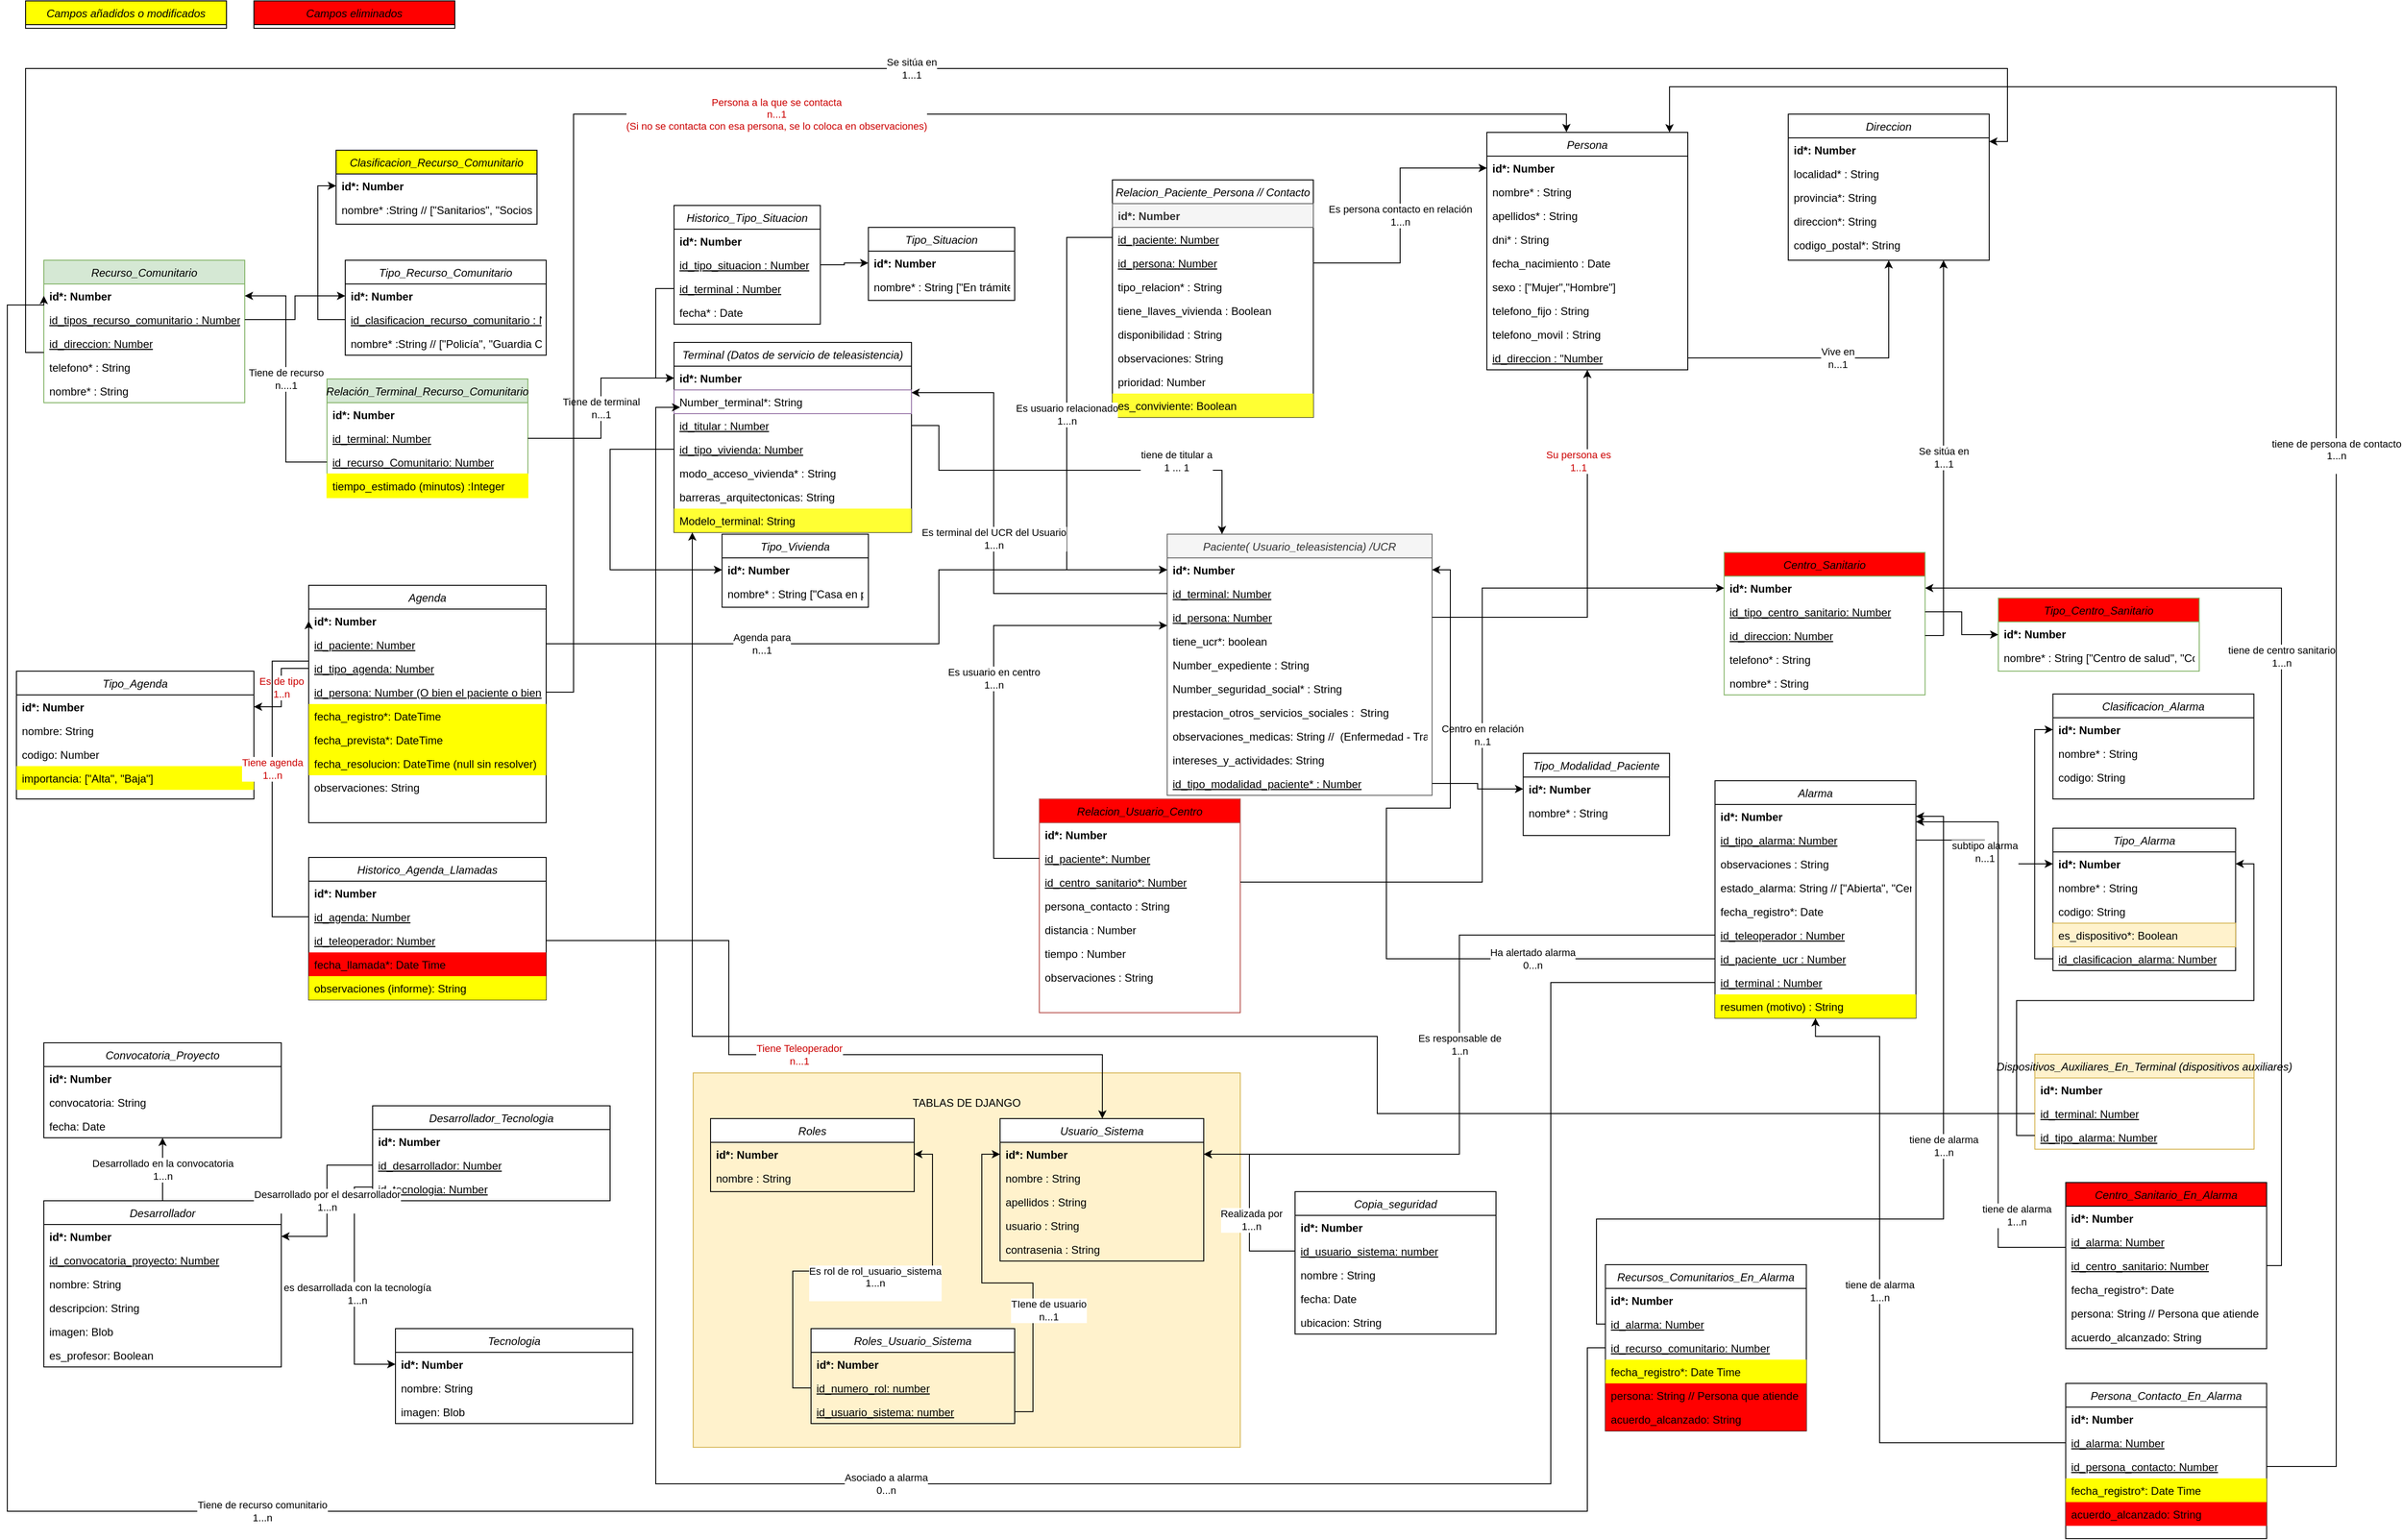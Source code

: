 <mxfile version="21.0.2" type="device"><diagram id="C5RBs43oDa-KdzZeNtuy" name="Page-1"><mxGraphModel dx="2944" dy="1718" grid="1" gridSize="10" guides="1" tooltips="1" connect="1" arrows="1" fold="1" page="1" pageScale="1" pageWidth="827" pageHeight="1169" math="0" shadow="0"><root><mxCell id="WIyWlLk6GJQsqaUBKTNV-0"/><mxCell id="WIyWlLk6GJQsqaUBKTNV-1" parent="WIyWlLk6GJQsqaUBKTNV-0"/><mxCell id="jkqfVirk9IrEnUwjyZfW-53" value="&lt;div&gt;TABLAS DE DJANGO&lt;/div&gt;&lt;div&gt;&lt;br&gt;&lt;/div&gt;&lt;div&gt;&lt;br&gt;&lt;/div&gt;&lt;div&gt;&lt;br&gt;&lt;/div&gt;&lt;div&gt;&lt;br&gt;&lt;/div&gt;&lt;div&gt;&lt;br&gt;&lt;/div&gt;&lt;div&gt;&lt;br&gt;&lt;/div&gt;&lt;div&gt;&lt;br&gt;&lt;/div&gt;&lt;div&gt;&lt;br&gt;&lt;/div&gt;&lt;div&gt;&lt;br&gt;&lt;/div&gt;&lt;div&gt;&lt;br&gt;&lt;/div&gt;&lt;div&gt;&lt;br&gt;&lt;/div&gt;&lt;div&gt;&lt;br&gt;&lt;/div&gt;&lt;div&gt;&lt;br&gt;&lt;/div&gt;&lt;div&gt;&lt;br&gt;&lt;/div&gt;&lt;div&gt;&lt;br&gt;&lt;/div&gt;&lt;div&gt;&lt;br&gt;&lt;/div&gt;&lt;div&gt;&lt;br&gt;&lt;/div&gt;&lt;div&gt;&lt;br&gt;&lt;/div&gt;&lt;div&gt;&lt;br&gt;&lt;/div&gt;&lt;div&gt;&lt;br&gt;&lt;/div&gt;&lt;div&gt;&lt;br&gt;&lt;/div&gt;&lt;div&gt;&lt;br&gt;&lt;/div&gt;&lt;div&gt;&lt;br&gt;&lt;/div&gt;&lt;div&gt;&lt;br&gt;&lt;/div&gt;" style="rounded=0;whiteSpace=wrap;html=1;fillColor=#fff2cc;strokeColor=#d6b656;" parent="WIyWlLk6GJQsqaUBKTNV-1" vertex="1"><mxGeometry x="-749" y="560" width="599" height="410" as="geometry"/></mxCell><mxCell id="zkfFHV4jXpPFQw0GAbJ--0" value="Paciente( Usuario_teleasistencia) /UCR" style="swimlane;fontStyle=2;align=center;verticalAlign=top;childLayout=stackLayout;horizontal=1;startSize=26;horizontalStack=0;resizeParent=1;resizeLast=0;collapsible=1;marginBottom=0;rounded=0;shadow=0;strokeWidth=1;fillColor=#f5f5f5;strokeColor=#666666;fontColor=#333333;" parent="WIyWlLk6GJQsqaUBKTNV-1" vertex="1"><mxGeometry x="-230" y="-30" width="290" height="286" as="geometry"><mxRectangle x="230" y="140" width="160" height="26" as="alternateBounds"/></mxGeometry></mxCell><mxCell id="zkfFHV4jXpPFQw0GAbJ--1" value="id*: Number" style="text;align=left;verticalAlign=top;spacingLeft=4;spacingRight=4;overflow=hidden;rotatable=0;points=[[0,0.5],[1,0.5]];portConstraint=eastwest;fontStyle=1;container=1;" parent="zkfFHV4jXpPFQw0GAbJ--0" vertex="1"><mxGeometry y="26" width="290" height="26" as="geometry"/></mxCell><mxCell id="zkfFHV4jXpPFQw0GAbJ--2" value="id_terminal: Number" style="text;align=left;verticalAlign=top;spacingLeft=4;spacingRight=4;overflow=hidden;rotatable=0;points=[[0,0.5],[1,0.5]];portConstraint=eastwest;rounded=0;shadow=0;html=0;fontStyle=4;" parent="zkfFHV4jXpPFQw0GAbJ--0" vertex="1"><mxGeometry y="52" width="290" height="26" as="geometry"/></mxCell><mxCell id="2SGIIP6Rx8mG8avv4Qmn-37" value="id_persona: Number" style="text;align=left;verticalAlign=top;spacingLeft=4;spacingRight=4;overflow=hidden;rotatable=0;points=[[0,0.5],[1,0.5]];portConstraint=eastwest;rounded=0;shadow=0;html=0;fontStyle=4;" parent="zkfFHV4jXpPFQw0GAbJ--0" vertex="1"><mxGeometry y="78" width="290" height="26" as="geometry"/></mxCell><mxCell id="jkqfVirk9IrEnUwjyZfW-31" value="tiene_ucr*: boolean" style="text;align=left;verticalAlign=top;spacingLeft=4;spacingRight=4;overflow=hidden;rotatable=0;points=[[0,0.5],[1,0.5]];portConstraint=eastwest;" parent="zkfFHV4jXpPFQw0GAbJ--0" vertex="1"><mxGeometry y="104" width="290" height="26" as="geometry"/></mxCell><mxCell id="w9NXL_Kr5AfnPYbFfDVl-65" value="Number_expediente : String" style="text;align=left;verticalAlign=top;spacingLeft=4;spacingRight=4;overflow=hidden;rotatable=0;points=[[0,0.5],[1,0.5]];portConstraint=eastwest;rounded=0;shadow=0;html=0;fontStyle=0" parent="zkfFHV4jXpPFQw0GAbJ--0" vertex="1"><mxGeometry y="130" width="290" height="26" as="geometry"/></mxCell><mxCell id="wmbbKqerhc1qddX_fGbu-15" value="Number_seguridad_social* : String" style="text;align=left;verticalAlign=top;spacingLeft=4;spacingRight=4;overflow=hidden;rotatable=0;points=[[0,0.5],[1,0.5]];portConstraint=eastwest;" parent="zkfFHV4jXpPFQw0GAbJ--0" vertex="1"><mxGeometry y="156" width="290" height="26" as="geometry"/></mxCell><mxCell id="w9NXL_Kr5AfnPYbFfDVl-83" value="prestacion_otros_servicios_sociales :  String" style="text;align=left;verticalAlign=top;spacingLeft=4;spacingRight=4;overflow=hidden;rotatable=0;points=[[0,0.5],[1,0.5]];portConstraint=eastwest;" parent="zkfFHV4jXpPFQw0GAbJ--0" vertex="1"><mxGeometry y="182" width="290" height="26" as="geometry"/></mxCell><mxCell id="w9NXL_Kr5AfnPYbFfDVl-84" value="observaciones_medicas: String //  (Enfermedad - Tratamiento) ¿Tabla nueva? ¿Símplemente un campo?" style="text;align=left;verticalAlign=top;spacingLeft=4;spacingRight=4;overflow=hidden;rotatable=0;points=[[0,0.5],[1,0.5]];portConstraint=eastwest;" parent="zkfFHV4jXpPFQw0GAbJ--0" vertex="1"><mxGeometry y="208" width="290" height="26" as="geometry"/></mxCell><mxCell id="w9NXL_Kr5AfnPYbFfDVl-242" value="intereses_y_actividades: String" style="text;align=left;verticalAlign=top;spacingLeft=4;spacingRight=4;overflow=hidden;rotatable=0;points=[[0,0.5],[1,0.5]];portConstraint=eastwest;" parent="zkfFHV4jXpPFQw0GAbJ--0" vertex="1"><mxGeometry y="234" width="290" height="26" as="geometry"/></mxCell><mxCell id="jkqfVirk9IrEnUwjyZfW-15" value="id_tipo_modalidad_paciente* : Number" style="text;align=left;verticalAlign=top;spacingLeft=4;spacingRight=4;overflow=hidden;rotatable=0;points=[[0,0.5],[1,0.5]];portConstraint=eastwest;fontStyle=4" parent="zkfFHV4jXpPFQw0GAbJ--0" vertex="1"><mxGeometry y="260" width="290" height="26" as="geometry"/></mxCell><mxCell id="w9NXL_Kr5AfnPYbFfDVl-49" value="Alarma" style="swimlane;fontStyle=2;align=center;verticalAlign=top;childLayout=stackLayout;horizontal=1;startSize=26;horizontalStack=0;resizeParent=1;resizeLast=0;collapsible=1;marginBottom=0;rounded=0;shadow=0;strokeWidth=1;" parent="WIyWlLk6GJQsqaUBKTNV-1" vertex="1"><mxGeometry x="369.8" y="240" width="220" height="260" as="geometry"><mxRectangle x="230" y="140" width="160" height="26" as="alternateBounds"/></mxGeometry></mxCell><mxCell id="w9NXL_Kr5AfnPYbFfDVl-50" value="id*: Number" style="text;align=left;verticalAlign=top;spacingLeft=4;spacingRight=4;overflow=hidden;rotatable=0;points=[[0,0.5],[1,0.5]];portConstraint=eastwest;fontStyle=1" parent="w9NXL_Kr5AfnPYbFfDVl-49" vertex="1"><mxGeometry y="26" width="220" height="26" as="geometry"/></mxCell><mxCell id="w9NXL_Kr5AfnPYbFfDVl-51" value="id_tipo_alarma: Number" style="text;align=left;verticalAlign=top;spacingLeft=4;spacingRight=4;overflow=hidden;rotatable=0;points=[[0,0.5],[1,0.5]];portConstraint=eastwest;fontStyle=4" parent="w9NXL_Kr5AfnPYbFfDVl-49" vertex="1"><mxGeometry y="52" width="220" height="26" as="geometry"/></mxCell><mxCell id="w9NXL_Kr5AfnPYbFfDVl-214" value="observaciones : String" style="text;align=left;verticalAlign=top;spacingLeft=4;spacingRight=4;overflow=hidden;rotatable=0;points=[[0,0.5],[1,0.5]];portConstraint=eastwest;" parent="w9NXL_Kr5AfnPYbFfDVl-49" vertex="1"><mxGeometry y="78" width="220" height="26" as="geometry"/></mxCell><mxCell id="w9NXL_Kr5AfnPYbFfDVl-215" value="estado_alarma: String // [&quot;Abierta&quot;, &quot;Cerrada&quot;]" style="text;align=left;verticalAlign=top;spacingLeft=4;spacingRight=4;overflow=hidden;rotatable=0;points=[[0,0.5],[1,0.5]];portConstraint=eastwest;" parent="w9NXL_Kr5AfnPYbFfDVl-49" vertex="1"><mxGeometry y="104" width="220" height="26" as="geometry"/></mxCell><mxCell id="w9NXL_Kr5AfnPYbFfDVl-217" value="fecha_registro*: Date" style="text;align=left;verticalAlign=top;spacingLeft=4;spacingRight=4;overflow=hidden;rotatable=0;points=[[0,0.5],[1,0.5]];portConstraint=eastwest;" parent="w9NXL_Kr5AfnPYbFfDVl-49" vertex="1"><mxGeometry y="130" width="220" height="26" as="geometry"/></mxCell><mxCell id="w9NXL_Kr5AfnPYbFfDVl-218" value="id_teleoperador : Number" style="text;align=left;verticalAlign=top;spacingLeft=4;spacingRight=4;overflow=hidden;rotatable=0;points=[[0,0.5],[1,0.5]];portConstraint=eastwest;fontStyle=4" parent="w9NXL_Kr5AfnPYbFfDVl-49" vertex="1"><mxGeometry y="156" width="220" height="26" as="geometry"/></mxCell><mxCell id="w9NXL_Kr5AfnPYbFfDVl-239" value="id_paciente_ucr : Number" style="text;align=left;verticalAlign=top;spacingLeft=4;spacingRight=4;overflow=hidden;rotatable=0;points=[[0,0.5],[1,0.5]];portConstraint=eastwest;fontStyle=4" parent="w9NXL_Kr5AfnPYbFfDVl-49" vertex="1"><mxGeometry y="182" width="220" height="26" as="geometry"/></mxCell><mxCell id="jkqfVirk9IrEnUwjyZfW-54" value="id_terminal : Number" style="text;align=left;verticalAlign=top;spacingLeft=4;spacingRight=4;overflow=hidden;rotatable=0;points=[[0,0.5],[1,0.5]];portConstraint=eastwest;fontStyle=4" parent="w9NXL_Kr5AfnPYbFfDVl-49" vertex="1"><mxGeometry y="208" width="220" height="26" as="geometry"/></mxCell><mxCell id="u7VEmWNuBl0nIQuMEGBW-1" value="resumen (motivo) : String" style="text;align=left;verticalAlign=top;spacingLeft=4;spacingRight=4;overflow=hidden;rotatable=0;points=[[0,0.5],[1,0.5]];portConstraint=eastwest;fontStyle=0;fillColor=#FFFF00;" parent="w9NXL_Kr5AfnPYbFfDVl-49" vertex="1"><mxGeometry y="234" width="220" height="26" as="geometry"/></mxCell><mxCell id="w9NXL_Kr5AfnPYbFfDVl-66" value="Terminal (Datos de servicio de teleasistencia)" style="swimlane;fontStyle=2;align=center;verticalAlign=top;childLayout=stackLayout;horizontal=1;startSize=26;horizontalStack=0;resizeParent=1;resizeLast=0;collapsible=1;marginBottom=0;rounded=0;shadow=0;strokeWidth=1;" parent="WIyWlLk6GJQsqaUBKTNV-1" vertex="1"><mxGeometry x="-770" y="-240" width="260" height="208" as="geometry"><mxRectangle x="230" y="140" width="160" height="26" as="alternateBounds"/></mxGeometry></mxCell><mxCell id="w9NXL_Kr5AfnPYbFfDVl-67" value="id*: Number" style="text;align=left;verticalAlign=top;spacingLeft=4;spacingRight=4;overflow=hidden;rotatable=0;points=[[0,0.5],[1,0.5]];portConstraint=eastwest;fontStyle=1" parent="w9NXL_Kr5AfnPYbFfDVl-66" vertex="1"><mxGeometry y="26" width="260" height="26" as="geometry"/></mxCell><mxCell id="w9NXL_Kr5AfnPYbFfDVl-68" value="Number_terminal*: String" style="text;align=left;verticalAlign=top;spacingLeft=4;spacingRight=4;overflow=hidden;rotatable=0;points=[[0,0.5],[1,0.5]];portConstraint=eastwest;fontStyle=0;fillColor=#FFFFFF;strokeColor=#9673a6;" parent="w9NXL_Kr5AfnPYbFfDVl-66" vertex="1"><mxGeometry y="52" width="260" height="26" as="geometry"/></mxCell><mxCell id="w9NXL_Kr5AfnPYbFfDVl-69" value="id_titular : Number" style="text;align=left;verticalAlign=top;spacingLeft=4;spacingRight=4;overflow=hidden;rotatable=0;points=[[0,0.5],[1,0.5]];portConstraint=eastwest;fontStyle=4" parent="w9NXL_Kr5AfnPYbFfDVl-66" vertex="1"><mxGeometry y="78" width="260" height="26" as="geometry"/></mxCell><mxCell id="w9NXL_Kr5AfnPYbFfDVl-74" value="id_tipo_vivienda: Number" style="text;align=left;verticalAlign=top;spacingLeft=4;spacingRight=4;overflow=hidden;rotatable=0;points=[[0,0.5],[1,0.5]];portConstraint=eastwest;fontStyle=4" parent="w9NXL_Kr5AfnPYbFfDVl-66" vertex="1"><mxGeometry y="104" width="260" height="26" as="geometry"/></mxCell><mxCell id="w9NXL_Kr5AfnPYbFfDVl-75" value="modo_acceso_vivienda* : String" style="text;align=left;verticalAlign=top;spacingLeft=4;spacingRight=4;overflow=hidden;rotatable=0;points=[[0,0.5],[1,0.5]];portConstraint=eastwest;rounded=0;shadow=0;html=0;" parent="w9NXL_Kr5AfnPYbFfDVl-66" vertex="1"><mxGeometry y="130" width="260" height="26" as="geometry"/></mxCell><mxCell id="w9NXL_Kr5AfnPYbFfDVl-76" value="barreras_arquitectonicas: String" style="text;align=left;verticalAlign=top;spacingLeft=4;spacingRight=4;overflow=hidden;rotatable=0;points=[[0,0.5],[1,0.5]];portConstraint=eastwest;" parent="w9NXL_Kr5AfnPYbFfDVl-66" vertex="1"><mxGeometry y="156" width="260" height="26" as="geometry"/></mxCell><mxCell id="QTsr9ie7RXG7PI87eagH-4" value="Modelo_terminal: String" style="text;align=left;verticalAlign=top;spacingLeft=4;spacingRight=4;overflow=hidden;rotatable=0;points=[[0,0.5],[1,0.5]];portConstraint=eastwest;fillColor=#FFFF33;" parent="w9NXL_Kr5AfnPYbFfDVl-66" vertex="1"><mxGeometry y="182" width="260" height="26" as="geometry"/></mxCell><mxCell id="w9NXL_Kr5AfnPYbFfDVl-100" value="Persona" style="swimlane;fontStyle=2;align=center;verticalAlign=top;childLayout=stackLayout;horizontal=1;startSize=26;horizontalStack=0;resizeParent=1;resizeLast=0;collapsible=1;marginBottom=0;rounded=0;shadow=0;strokeWidth=1;" parent="WIyWlLk6GJQsqaUBKTNV-1" vertex="1"><mxGeometry x="120" y="-470" width="220" height="260" as="geometry"><mxRectangle x="230" y="140" width="160" height="26" as="alternateBounds"/></mxGeometry></mxCell><mxCell id="w9NXL_Kr5AfnPYbFfDVl-101" value="id*: Number" style="text;align=left;verticalAlign=top;spacingLeft=4;spacingRight=4;overflow=hidden;rotatable=0;points=[[0,0.5],[1,0.5]];portConstraint=eastwest;fontStyle=1" parent="w9NXL_Kr5AfnPYbFfDVl-100" vertex="1"><mxGeometry y="26" width="220" height="26" as="geometry"/></mxCell><mxCell id="w9NXL_Kr5AfnPYbFfDVl-102" value="nombre* : String" style="text;align=left;verticalAlign=top;spacingLeft=4;spacingRight=4;overflow=hidden;rotatable=0;points=[[0,0.5],[1,0.5]];portConstraint=eastwest;" parent="w9NXL_Kr5AfnPYbFfDVl-100" vertex="1"><mxGeometry y="52" width="220" height="26" as="geometry"/></mxCell><mxCell id="w9NXL_Kr5AfnPYbFfDVl-103" value="apellidos* : String" style="text;align=left;verticalAlign=top;spacingLeft=4;spacingRight=4;overflow=hidden;rotatable=0;points=[[0,0.5],[1,0.5]];portConstraint=eastwest;" parent="w9NXL_Kr5AfnPYbFfDVl-100" vertex="1"><mxGeometry y="78" width="220" height="26" as="geometry"/></mxCell><mxCell id="w9NXL_Kr5AfnPYbFfDVl-111" value="dni* : String" style="text;align=left;verticalAlign=top;spacingLeft=4;spacingRight=4;overflow=hidden;rotatable=0;points=[[0,0.5],[1,0.5]];portConstraint=eastwest;" parent="w9NXL_Kr5AfnPYbFfDVl-100" vertex="1"><mxGeometry y="104" width="220" height="26" as="geometry"/></mxCell><mxCell id="w9NXL_Kr5AfnPYbFfDVl-104" value="fecha_nacimiento : Date" style="text;align=left;verticalAlign=top;spacingLeft=4;spacingRight=4;overflow=hidden;rotatable=0;points=[[0,0.5],[1,0.5]];portConstraint=eastwest;" parent="w9NXL_Kr5AfnPYbFfDVl-100" vertex="1"><mxGeometry y="130" width="220" height="26" as="geometry"/></mxCell><mxCell id="w9NXL_Kr5AfnPYbFfDVl-105" value="sexo : [&quot;Mujer&quot;,&quot;Hombre&quot;]" style="text;align=left;verticalAlign=top;spacingLeft=4;spacingRight=4;overflow=hidden;rotatable=0;points=[[0,0.5],[1,0.5]];portConstraint=eastwest;" parent="w9NXL_Kr5AfnPYbFfDVl-100" vertex="1"><mxGeometry y="156" width="220" height="26" as="geometry"/></mxCell><mxCell id="w9NXL_Kr5AfnPYbFfDVl-112" value="telefono_fijo : String" style="text;align=left;verticalAlign=top;spacingLeft=4;spacingRight=4;overflow=hidden;rotatable=0;points=[[0,0.5],[1,0.5]];portConstraint=eastwest;rounded=0;shadow=0;html=0;" parent="w9NXL_Kr5AfnPYbFfDVl-100" vertex="1"><mxGeometry y="182" width="220" height="26" as="geometry"/></mxCell><mxCell id="w9NXL_Kr5AfnPYbFfDVl-113" value="telefono_movil : String" style="text;align=left;verticalAlign=top;spacingLeft=4;spacingRight=4;overflow=hidden;rotatable=0;points=[[0,0.5],[1,0.5]];portConstraint=eastwest;" parent="w9NXL_Kr5AfnPYbFfDVl-100" vertex="1"><mxGeometry y="208" width="220" height="26" as="geometry"/></mxCell><mxCell id="w9NXL_Kr5AfnPYbFfDVl-157" value="id_direccion : &quot;Number" style="text;align=left;verticalAlign=top;spacingLeft=4;spacingRight=4;overflow=hidden;rotatable=0;points=[[0,0.5],[1,0.5]];portConstraint=eastwest;fontStyle=4" parent="w9NXL_Kr5AfnPYbFfDVl-100" vertex="1"><mxGeometry y="234" width="220" height="26" as="geometry"/></mxCell><mxCell id="w9NXL_Kr5AfnPYbFfDVl-115" value="Direccion" style="swimlane;fontStyle=2;align=center;verticalAlign=top;childLayout=stackLayout;horizontal=1;startSize=26;horizontalStack=0;resizeParent=1;resizeLast=0;collapsible=1;marginBottom=0;rounded=0;shadow=0;strokeWidth=1;" parent="WIyWlLk6GJQsqaUBKTNV-1" vertex="1"><mxGeometry x="450" y="-490" width="220" height="160" as="geometry"><mxRectangle x="230" y="140" width="160" height="26" as="alternateBounds"/></mxGeometry></mxCell><mxCell id="w9NXL_Kr5AfnPYbFfDVl-116" value="id*: Number" style="text;align=left;verticalAlign=top;spacingLeft=4;spacingRight=4;overflow=hidden;rotatable=0;points=[[0,0.5],[1,0.5]];portConstraint=eastwest;fontStyle=1" parent="w9NXL_Kr5AfnPYbFfDVl-115" vertex="1"><mxGeometry y="26" width="220" height="26" as="geometry"/></mxCell><mxCell id="w9NXL_Kr5AfnPYbFfDVl-117" value="localidad* : String" style="text;align=left;verticalAlign=top;spacingLeft=4;spacingRight=4;overflow=hidden;rotatable=0;points=[[0,0.5],[1,0.5]];portConstraint=eastwest;" parent="w9NXL_Kr5AfnPYbFfDVl-115" vertex="1"><mxGeometry y="52" width="220" height="26" as="geometry"/></mxCell><mxCell id="w9NXL_Kr5AfnPYbFfDVl-119" value="provincia*: String" style="text;align=left;verticalAlign=top;spacingLeft=4;spacingRight=4;overflow=hidden;rotatable=0;points=[[0,0.5],[1,0.5]];portConstraint=eastwest;" parent="w9NXL_Kr5AfnPYbFfDVl-115" vertex="1"><mxGeometry y="78" width="220" height="26" as="geometry"/></mxCell><mxCell id="w9NXL_Kr5AfnPYbFfDVl-120" value="direccion*: String" style="text;align=left;verticalAlign=top;spacingLeft=4;spacingRight=4;overflow=hidden;rotatable=0;points=[[0,0.5],[1,0.5]];portConstraint=eastwest;" parent="w9NXL_Kr5AfnPYbFfDVl-115" vertex="1"><mxGeometry y="104" width="220" height="26" as="geometry"/></mxCell><mxCell id="w9NXL_Kr5AfnPYbFfDVl-121" value="codigo_postal*: String" style="text;align=left;verticalAlign=top;spacingLeft=4;spacingRight=4;overflow=hidden;rotatable=0;points=[[0,0.5],[1,0.5]];portConstraint=eastwest;" parent="w9NXL_Kr5AfnPYbFfDVl-115" vertex="1"><mxGeometry y="130" width="220" height="26" as="geometry"/></mxCell><mxCell id="w9NXL_Kr5AfnPYbFfDVl-144" value="Vive en&lt;br&gt;n...1" style="edgeStyle=orthogonalEdgeStyle;rounded=0;orthogonalLoop=1;jettySize=auto;html=1;" parent="WIyWlLk6GJQsqaUBKTNV-1" source="w9NXL_Kr5AfnPYbFfDVl-157" target="w9NXL_Kr5AfnPYbFfDVl-115" edge="1"><mxGeometry relative="1" as="geometry"/></mxCell><mxCell id="w9NXL_Kr5AfnPYbFfDVl-148" value="Relacion_Paciente_Persona // Contacto" style="swimlane;fontStyle=2;align=center;verticalAlign=top;childLayout=stackLayout;horizontal=1;startSize=26;horizontalStack=0;resizeParent=1;resizeLast=0;collapsible=1;marginBottom=0;rounded=0;shadow=0;strokeWidth=1;" parent="WIyWlLk6GJQsqaUBKTNV-1" vertex="1"><mxGeometry x="-290" y="-418" width="220" height="260" as="geometry"><mxRectangle x="230" y="140" width="160" height="26" as="alternateBounds"/></mxGeometry></mxCell><mxCell id="w9NXL_Kr5AfnPYbFfDVl-149" value="id*: Number" style="text;align=left;verticalAlign=top;spacingLeft=4;spacingRight=4;overflow=hidden;rotatable=0;points=[[0,0.5],[1,0.5]];portConstraint=eastwest;fontStyle=1;fillColor=#f5f5f5;strokeColor=#666666;fontColor=#333333;" parent="w9NXL_Kr5AfnPYbFfDVl-148" vertex="1"><mxGeometry y="26" width="220" height="26" as="geometry"/></mxCell><mxCell id="w9NXL_Kr5AfnPYbFfDVl-154" value="id_paciente: Number" style="text;align=left;verticalAlign=top;spacingLeft=4;spacingRight=4;overflow=hidden;rotatable=0;points=[[0,0.5],[1,0.5]];portConstraint=eastwest;fontStyle=4" parent="w9NXL_Kr5AfnPYbFfDVl-148" vertex="1"><mxGeometry y="52" width="220" height="26" as="geometry"/></mxCell><mxCell id="w9NXL_Kr5AfnPYbFfDVl-155" value="id_persona: Number" style="text;align=left;verticalAlign=top;spacingLeft=4;spacingRight=4;overflow=hidden;rotatable=0;points=[[0,0.5],[1,0.5]];portConstraint=eastwest;fontStyle=4" parent="w9NXL_Kr5AfnPYbFfDVl-148" vertex="1"><mxGeometry y="78" width="220" height="26" as="geometry"/></mxCell><mxCell id="w9NXL_Kr5AfnPYbFfDVl-150" value="tipo_relacion* : String" style="text;align=left;verticalAlign=top;spacingLeft=4;spacingRight=4;overflow=hidden;rotatable=0;points=[[0,0.5],[1,0.5]];portConstraint=eastwest;container=1;" parent="w9NXL_Kr5AfnPYbFfDVl-148" vertex="1"><mxGeometry y="104" width="220" height="26" as="geometry"/></mxCell><mxCell id="w9NXL_Kr5AfnPYbFfDVl-151" value="tiene_llaves_vivienda : Boolean" style="text;align=left;verticalAlign=top;spacingLeft=4;spacingRight=4;overflow=hidden;rotatable=0;points=[[0,0.5],[1,0.5]];portConstraint=eastwest;" parent="w9NXL_Kr5AfnPYbFfDVl-148" vertex="1"><mxGeometry y="130" width="220" height="26" as="geometry"/></mxCell><mxCell id="w9NXL_Kr5AfnPYbFfDVl-152" value="disponibilidad : String" style="text;align=left;verticalAlign=top;spacingLeft=4;spacingRight=4;overflow=hidden;rotatable=0;points=[[0,0.5],[1,0.5]];portConstraint=eastwest;rounded=0;shadow=0;html=0;" parent="w9NXL_Kr5AfnPYbFfDVl-148" vertex="1"><mxGeometry y="156" width="220" height="26" as="geometry"/></mxCell><mxCell id="w9NXL_Kr5AfnPYbFfDVl-153" value="observaciones: String" style="text;align=left;verticalAlign=top;spacingLeft=4;spacingRight=4;overflow=hidden;rotatable=0;points=[[0,0.5],[1,0.5]];portConstraint=eastwest;" parent="w9NXL_Kr5AfnPYbFfDVl-148" vertex="1"><mxGeometry y="182" width="220" height="26" as="geometry"/></mxCell><mxCell id="QTsr9ie7RXG7PI87eagH-0" value="prioridad: Number" style="text;align=left;verticalAlign=top;spacingLeft=4;spacingRight=4;overflow=hidden;rotatable=0;points=[[0,0.5],[1,0.5]];portConstraint=eastwest;" parent="w9NXL_Kr5AfnPYbFfDVl-148" vertex="1"><mxGeometry y="208" width="220" height="26" as="geometry"/></mxCell><mxCell id="u7VEmWNuBl0nIQuMEGBW-0" value="es_conviviente: Boolean" style="text;align=left;verticalAlign=top;spacingLeft=4;spacingRight=4;overflow=hidden;rotatable=0;points=[[0,0.5],[1,0.5]];portConstraint=eastwest;fillColor=#FFFF33;" parent="w9NXL_Kr5AfnPYbFfDVl-148" vertex="1"><mxGeometry y="234" width="220" height="26" as="geometry"/></mxCell><mxCell id="w9NXL_Kr5AfnPYbFfDVl-158" value="Es usuario relacionado&lt;br&gt;1...n" style="edgeStyle=orthogonalEdgeStyle;rounded=0;orthogonalLoop=1;jettySize=auto;html=1;entryX=0;entryY=0.5;entryDx=0;entryDy=0;" parent="WIyWlLk6GJQsqaUBKTNV-1" source="w9NXL_Kr5AfnPYbFfDVl-154" target="zkfFHV4jXpPFQw0GAbJ--1" edge="1"><mxGeometry x="-0.073" relative="1" as="geometry"><Array as="points"><mxPoint x="-340" y="-355"/><mxPoint x="-340" y="9"/></Array><mxPoint y="1" as="offset"/></mxGeometry></mxCell><mxCell id="w9NXL_Kr5AfnPYbFfDVl-160" value="Es persona contacto en relación&lt;br&gt;1...n" style="edgeStyle=orthogonalEdgeStyle;rounded=0;orthogonalLoop=1;jettySize=auto;html=1;" parent="WIyWlLk6GJQsqaUBKTNV-1" source="w9NXL_Kr5AfnPYbFfDVl-155" target="w9NXL_Kr5AfnPYbFfDVl-101" edge="1"><mxGeometry relative="1" as="geometry"/></mxCell><mxCell id="w9NXL_Kr5AfnPYbFfDVl-161" value="Centro_Sanitario" style="swimlane;fontStyle=2;align=center;verticalAlign=top;childLayout=stackLayout;horizontal=1;startSize=26;horizontalStack=0;resizeParent=1;resizeLast=0;collapsible=1;marginBottom=0;rounded=0;shadow=0;strokeWidth=1;fillColor=#FF0000;strokeColor=#82b366;" parent="WIyWlLk6GJQsqaUBKTNV-1" vertex="1"><mxGeometry x="379.8" y="-10" width="220" height="156" as="geometry"><mxRectangle x="230" y="140" width="160" height="26" as="alternateBounds"/></mxGeometry></mxCell><mxCell id="w9NXL_Kr5AfnPYbFfDVl-162" value="id*: Number" style="text;align=left;verticalAlign=top;spacingLeft=4;spacingRight=4;overflow=hidden;rotatable=0;points=[[0,0.5],[1,0.5]];portConstraint=eastwest;fontStyle=1" parent="w9NXL_Kr5AfnPYbFfDVl-161" vertex="1"><mxGeometry y="26" width="220" height="26" as="geometry"/></mxCell><mxCell id="w9NXL_Kr5AfnPYbFfDVl-163" value="id_tipo_centro_sanitario: Number" style="text;align=left;verticalAlign=top;spacingLeft=4;spacingRight=4;overflow=hidden;rotatable=0;points=[[0,0.5],[1,0.5]];portConstraint=eastwest;fontColor=#000000;fontStyle=4" parent="w9NXL_Kr5AfnPYbFfDVl-161" vertex="1"><mxGeometry y="52" width="220" height="26" as="geometry"/></mxCell><mxCell id="w9NXL_Kr5AfnPYbFfDVl-164" value="id_direccion: Number" style="text;align=left;verticalAlign=top;spacingLeft=4;spacingRight=4;overflow=hidden;rotatable=0;points=[[0,0.5],[1,0.5]];portConstraint=eastwest;fontStyle=4" parent="w9NXL_Kr5AfnPYbFfDVl-161" vertex="1"><mxGeometry y="78" width="220" height="26" as="geometry"/></mxCell><mxCell id="w9NXL_Kr5AfnPYbFfDVl-165" value="telefono* : String" style="text;align=left;verticalAlign=top;spacingLeft=4;spacingRight=4;overflow=hidden;rotatable=0;points=[[0,0.5],[1,0.5]];portConstraint=eastwest;" parent="w9NXL_Kr5AfnPYbFfDVl-161" vertex="1"><mxGeometry y="104" width="220" height="26" as="geometry"/></mxCell><mxCell id="zvzTszc3AhG-kjRG4M4N-1" value="nombre* : String" style="text;align=left;verticalAlign=top;spacingLeft=4;spacingRight=4;overflow=hidden;rotatable=0;points=[[0,0.5],[1,0.5]];portConstraint=eastwest;" parent="w9NXL_Kr5AfnPYbFfDVl-161" vertex="1"><mxGeometry y="130" width="220" height="26" as="geometry"/></mxCell><mxCell id="w9NXL_Kr5AfnPYbFfDVl-176" value="Se sitúa en&lt;br&gt;1...1" style="edgeStyle=orthogonalEdgeStyle;rounded=0;orthogonalLoop=1;jettySize=auto;html=1;" parent="WIyWlLk6GJQsqaUBKTNV-1" source="w9NXL_Kr5AfnPYbFfDVl-164" target="w9NXL_Kr5AfnPYbFfDVl-115" edge="1"><mxGeometry relative="1" as="geometry"><mxPoint x="630" y="-300" as="targetPoint"/><Array as="points"><mxPoint x="620" y="81"/></Array></mxGeometry></mxCell><mxCell id="w9NXL_Kr5AfnPYbFfDVl-192" value="Relacion_Usuario_Centro" style="swimlane;fontStyle=2;align=center;verticalAlign=top;childLayout=stackLayout;horizontal=1;startSize=26;horizontalStack=0;resizeParent=1;resizeLast=0;collapsible=1;marginBottom=0;rounded=0;shadow=0;strokeWidth=1;fillColor=#FF0000;strokeColor=#b85450;" parent="WIyWlLk6GJQsqaUBKTNV-1" vertex="1"><mxGeometry x="-370" y="260" width="220" height="234" as="geometry"><mxRectangle x="230" y="140" width="160" height="26" as="alternateBounds"/></mxGeometry></mxCell><mxCell id="w9NXL_Kr5AfnPYbFfDVl-193" value="id*: Number" style="text;align=left;verticalAlign=top;spacingLeft=4;spacingRight=4;overflow=hidden;rotatable=0;points=[[0,0.5],[1,0.5]];portConstraint=eastwest;fontStyle=1" parent="w9NXL_Kr5AfnPYbFfDVl-192" vertex="1"><mxGeometry y="26" width="220" height="26" as="geometry"/></mxCell><mxCell id="w9NXL_Kr5AfnPYbFfDVl-209" value="id_paciente*: Number" style="text;align=left;verticalAlign=top;spacingLeft=4;spacingRight=4;overflow=hidden;rotatable=0;points=[[0,0.5],[1,0.5]];portConstraint=eastwest;fontStyle=4" parent="w9NXL_Kr5AfnPYbFfDVl-192" vertex="1"><mxGeometry y="52" width="220" height="26" as="geometry"/></mxCell><mxCell id="w9NXL_Kr5AfnPYbFfDVl-210" value="id_centro_sanitario*: Number" style="text;align=left;verticalAlign=top;spacingLeft=4;spacingRight=4;overflow=hidden;rotatable=0;points=[[0,0.5],[1,0.5]];portConstraint=eastwest;fontStyle=4" parent="w9NXL_Kr5AfnPYbFfDVl-192" vertex="1"><mxGeometry y="78" width="220" height="26" as="geometry"/></mxCell><mxCell id="w9NXL_Kr5AfnPYbFfDVl-206" value="persona_contacto : String" style="text;align=left;verticalAlign=top;spacingLeft=4;spacingRight=4;overflow=hidden;rotatable=0;points=[[0,0.5],[1,0.5]];portConstraint=eastwest;" parent="w9NXL_Kr5AfnPYbFfDVl-192" vertex="1"><mxGeometry y="104" width="220" height="26" as="geometry"/></mxCell><mxCell id="w9NXL_Kr5AfnPYbFfDVl-208" value="distancia : Number" style="text;align=left;verticalAlign=top;spacingLeft=4;spacingRight=4;overflow=hidden;rotatable=0;points=[[0,0.5],[1,0.5]];portConstraint=eastwest;" parent="w9NXL_Kr5AfnPYbFfDVl-192" vertex="1"><mxGeometry y="130" width="220" height="26" as="geometry"/></mxCell><mxCell id="w9NXL_Kr5AfnPYbFfDVl-213" value="tiempo : Number" style="text;align=left;verticalAlign=top;spacingLeft=4;spacingRight=4;overflow=hidden;rotatable=0;points=[[0,0.5],[1,0.5]];portConstraint=eastwest;" parent="w9NXL_Kr5AfnPYbFfDVl-192" vertex="1"><mxGeometry y="156" width="220" height="26" as="geometry"/></mxCell><mxCell id="jkqfVirk9IrEnUwjyZfW-16" value="observaciones : String" style="text;align=left;verticalAlign=top;spacingLeft=4;spacingRight=4;overflow=hidden;rotatable=0;points=[[0,0.5],[1,0.5]];portConstraint=eastwest;" parent="w9NXL_Kr5AfnPYbFfDVl-192" vertex="1"><mxGeometry y="182" width="220" height="26" as="geometry"/></mxCell><mxCell id="w9NXL_Kr5AfnPYbFfDVl-211" value="Es usuario en centro&lt;br&gt;1...n" style="edgeStyle=orthogonalEdgeStyle;rounded=0;orthogonalLoop=1;jettySize=auto;html=1;" parent="WIyWlLk6GJQsqaUBKTNV-1" source="w9NXL_Kr5AfnPYbFfDVl-209" target="zkfFHV4jXpPFQw0GAbJ--0" edge="1"><mxGeometry relative="1" as="geometry"><Array as="points"><mxPoint x="-420" y="325"/><mxPoint x="-420" y="70"/></Array></mxGeometry></mxCell><mxCell id="w9NXL_Kr5AfnPYbFfDVl-212" value="Centro en relación&lt;br&gt;n..1" style="edgeStyle=orthogonalEdgeStyle;rounded=0;orthogonalLoop=1;jettySize=auto;html=1;" parent="WIyWlLk6GJQsqaUBKTNV-1" source="w9NXL_Kr5AfnPYbFfDVl-210" target="w9NXL_Kr5AfnPYbFfDVl-162" edge="1"><mxGeometry relative="1" as="geometry"/></mxCell><mxCell id="w9NXL_Kr5AfnPYbFfDVl-221" value="Usuario_Sistema" style="swimlane;fontStyle=2;align=center;verticalAlign=top;childLayout=stackLayout;horizontal=1;startSize=26;horizontalStack=0;resizeParent=1;resizeLast=0;collapsible=1;marginBottom=0;rounded=0;shadow=0;strokeWidth=1;" parent="WIyWlLk6GJQsqaUBKTNV-1" vertex="1"><mxGeometry x="-413" y="610" width="223" height="156" as="geometry"><mxRectangle x="230" y="140" width="160" height="26" as="alternateBounds"/></mxGeometry></mxCell><mxCell id="w9NXL_Kr5AfnPYbFfDVl-222" value="id*: Number" style="text;align=left;verticalAlign=top;spacingLeft=4;spacingRight=4;overflow=hidden;rotatable=0;points=[[0,0.5],[1,0.5]];portConstraint=eastwest;fontStyle=1" parent="w9NXL_Kr5AfnPYbFfDVl-221" vertex="1"><mxGeometry y="26" width="223" height="26" as="geometry"/></mxCell><mxCell id="w9NXL_Kr5AfnPYbFfDVl-224" value="nombre : String" style="text;align=left;verticalAlign=top;spacingLeft=4;spacingRight=4;overflow=hidden;rotatable=0;points=[[0,0.5],[1,0.5]];portConstraint=eastwest;" parent="w9NXL_Kr5AfnPYbFfDVl-221" vertex="1"><mxGeometry y="52" width="223" height="26" as="geometry"/></mxCell><mxCell id="jkqfVirk9IrEnUwjyZfW-32" value="apellidos : String" style="text;align=left;verticalAlign=top;spacingLeft=4;spacingRight=4;overflow=hidden;rotatable=0;points=[[0,0.5],[1,0.5]];portConstraint=eastwest;" parent="w9NXL_Kr5AfnPYbFfDVl-221" vertex="1"><mxGeometry y="78" width="223" height="26" as="geometry"/></mxCell><mxCell id="jkqfVirk9IrEnUwjyZfW-37" value="usuario : String" style="text;align=left;verticalAlign=top;spacingLeft=4;spacingRight=4;overflow=hidden;rotatable=0;points=[[0,0.5],[1,0.5]];portConstraint=eastwest;" parent="w9NXL_Kr5AfnPYbFfDVl-221" vertex="1"><mxGeometry y="104" width="223" height="26" as="geometry"/></mxCell><mxCell id="jkqfVirk9IrEnUwjyZfW-38" value="contrasenia : String" style="text;align=left;verticalAlign=top;spacingLeft=4;spacingRight=4;overflow=hidden;rotatable=0;points=[[0,0.5],[1,0.5]];portConstraint=eastwest;" parent="w9NXL_Kr5AfnPYbFfDVl-221" vertex="1"><mxGeometry y="130" width="223" height="26" as="geometry"/></mxCell><mxCell id="w9NXL_Kr5AfnPYbFfDVl-235" value="&lt;div&gt;Es responsable de&lt;/div&gt;&lt;div&gt;1..n&lt;br&gt;&lt;/div&gt;" style="edgeStyle=orthogonalEdgeStyle;rounded=0;orthogonalLoop=1;jettySize=auto;html=1;" parent="WIyWlLk6GJQsqaUBKTNV-1" source="w9NXL_Kr5AfnPYbFfDVl-218" target="w9NXL_Kr5AfnPYbFfDVl-222" edge="1"><mxGeometry relative="1" as="geometry"/></mxCell><mxCell id="w9NXL_Kr5AfnPYbFfDVl-238" value="Es terminal del UCR del Usuario&lt;br&gt;&lt;div&gt;1...n&lt;/div&gt;" style="edgeStyle=orthogonalEdgeStyle;rounded=0;orthogonalLoop=1;jettySize=auto;html=1;" parent="WIyWlLk6GJQsqaUBKTNV-1" source="zkfFHV4jXpPFQw0GAbJ--2" target="w9NXL_Kr5AfnPYbFfDVl-68" edge="1"><mxGeometry relative="1" as="geometry"><Array as="points"><mxPoint x="-420" y="35"/><mxPoint x="-420" y="-185"/></Array></mxGeometry></mxCell><mxCell id="w9NXL_Kr5AfnPYbFfDVl-240" value="Ha alertado alarma&lt;br&gt;&lt;div&gt;0...n&lt;/div&gt;" style="edgeStyle=orthogonalEdgeStyle;rounded=0;orthogonalLoop=1;jettySize=auto;html=1;" parent="WIyWlLk6GJQsqaUBKTNV-1" source="w9NXL_Kr5AfnPYbFfDVl-239" target="zkfFHV4jXpPFQw0GAbJ--1" edge="1"><mxGeometry x="-0.544" relative="1" as="geometry"><Array as="points"><mxPoint x="10" y="435"/><mxPoint x="10" y="270"/><mxPoint x="80" y="270"/><mxPoint x="80" y="9"/></Array><mxPoint as="offset"/></mxGeometry></mxCell><mxCell id="jkqfVirk9IrEnUwjyZfW-13" value="&lt;div&gt;tiene de titular a&lt;/div&gt;&lt;div&gt;1 ... 1&lt;br&gt;&lt;/div&gt;" style="edgeStyle=orthogonalEdgeStyle;rounded=0;orthogonalLoop=1;jettySize=auto;html=1;" parent="WIyWlLk6GJQsqaUBKTNV-1" source="w9NXL_Kr5AfnPYbFfDVl-69" target="zkfFHV4jXpPFQw0GAbJ--0" edge="1"><mxGeometry x="0.477" y="10" relative="1" as="geometry"><Array as="points"><mxPoint x="-480" y="-149"/><mxPoint x="-480" y="-100"/><mxPoint x="-170" y="-100"/></Array><mxPoint as="offset"/></mxGeometry></mxCell><mxCell id="jkqfVirk9IrEnUwjyZfW-17" value="Recurso_Comunitario" style="swimlane;fontStyle=2;align=center;verticalAlign=top;childLayout=stackLayout;horizontal=1;startSize=26;horizontalStack=0;resizeParent=1;resizeLast=0;collapsible=1;marginBottom=0;rounded=0;shadow=0;strokeWidth=1;fillColor=#d5e8d4;strokeColor=#82b366;" parent="WIyWlLk6GJQsqaUBKTNV-1" vertex="1"><mxGeometry x="-1460" y="-330" width="220" height="156" as="geometry"><mxRectangle x="230" y="140" width="160" height="26" as="alternateBounds"/></mxGeometry></mxCell><mxCell id="jkqfVirk9IrEnUwjyZfW-18" value="id*: Number" style="text;align=left;verticalAlign=top;spacingLeft=4;spacingRight=4;overflow=hidden;rotatable=0;points=[[0,0.5],[1,0.5]];portConstraint=eastwest;fontStyle=1" parent="jkqfVirk9IrEnUwjyZfW-17" vertex="1"><mxGeometry y="26" width="220" height="26" as="geometry"/></mxCell><mxCell id="jkqfVirk9IrEnUwjyZfW-19" value="id_tipos_recurso_comunitario : Number" style="text;align=left;verticalAlign=top;spacingLeft=4;spacingRight=4;overflow=hidden;rotatable=0;points=[[0,0.5],[1,0.5]];portConstraint=eastwest;fontStyle=4" parent="jkqfVirk9IrEnUwjyZfW-17" vertex="1"><mxGeometry y="52" width="220" height="26" as="geometry"/></mxCell><mxCell id="jkqfVirk9IrEnUwjyZfW-20" value="id_direccion: Number" style="text;align=left;verticalAlign=top;spacingLeft=4;spacingRight=4;overflow=hidden;rotatable=0;points=[[0,0.5],[1,0.5]];portConstraint=eastwest;fontStyle=4" parent="jkqfVirk9IrEnUwjyZfW-17" vertex="1"><mxGeometry y="78" width="220" height="26" as="geometry"/></mxCell><mxCell id="jkqfVirk9IrEnUwjyZfW-21" value="telefono* : String" style="text;align=left;verticalAlign=top;spacingLeft=4;spacingRight=4;overflow=hidden;rotatable=0;points=[[0,0.5],[1,0.5]];portConstraint=eastwest;" parent="jkqfVirk9IrEnUwjyZfW-17" vertex="1"><mxGeometry y="104" width="220" height="26" as="geometry"/></mxCell><mxCell id="zvzTszc3AhG-kjRG4M4N-0" value="nombre* : String" style="text;align=left;verticalAlign=top;spacingLeft=4;spacingRight=4;overflow=hidden;rotatable=0;points=[[0,0.5],[1,0.5]];portConstraint=eastwest;" parent="jkqfVirk9IrEnUwjyZfW-17" vertex="1"><mxGeometry y="130" width="220" height="26" as="geometry"/></mxCell><mxCell id="jkqfVirk9IrEnUwjyZfW-22" value="Se sitúa en &lt;br&gt;1...1" style="edgeStyle=orthogonalEdgeStyle;rounded=0;orthogonalLoop=1;jettySize=auto;html=1;entryX=1;entryY=0.154;entryDx=0;entryDy=0;entryPerimeter=0;" parent="WIyWlLk6GJQsqaUBKTNV-1" source="jkqfVirk9IrEnUwjyZfW-20" target="w9NXL_Kr5AfnPYbFfDVl-116" edge="1"><mxGeometry relative="1" as="geometry"><Array as="points"><mxPoint x="-1480" y="-229"/><mxPoint x="-1480" y="-540"/><mxPoint x="690" y="-540"/><mxPoint x="690" y="-460"/></Array></mxGeometry></mxCell><mxCell id="jkqfVirk9IrEnUwjyZfW-23" value="Relación_Terminal_Recurso_Comunitario" style="swimlane;fontStyle=2;align=center;verticalAlign=top;childLayout=stackLayout;horizontal=1;startSize=26;horizontalStack=0;resizeParent=1;resizeLast=0;collapsible=1;marginBottom=0;rounded=0;shadow=0;strokeWidth=1;fillColor=#d5e8d4;strokeColor=#82b366;" parent="WIyWlLk6GJQsqaUBKTNV-1" vertex="1"><mxGeometry x="-1150" y="-200" width="220" height="130" as="geometry"><mxRectangle x="230" y="140" width="160" height="26" as="alternateBounds"/></mxGeometry></mxCell><mxCell id="jkqfVirk9IrEnUwjyZfW-24" value="id*: Number" style="text;align=left;verticalAlign=top;spacingLeft=4;spacingRight=4;overflow=hidden;rotatable=0;points=[[0,0.5],[1,0.5]];portConstraint=eastwest;fontStyle=1" parent="jkqfVirk9IrEnUwjyZfW-23" vertex="1"><mxGeometry y="26" width="220" height="26" as="geometry"/></mxCell><mxCell id="jkqfVirk9IrEnUwjyZfW-25" value="id_terminal: Number" style="text;align=left;verticalAlign=top;spacingLeft=4;spacingRight=4;overflow=hidden;rotatable=0;points=[[0,0.5],[1,0.5]];portConstraint=eastwest;fontStyle=4" parent="jkqfVirk9IrEnUwjyZfW-23" vertex="1"><mxGeometry y="52" width="220" height="26" as="geometry"/></mxCell><mxCell id="jkqfVirk9IrEnUwjyZfW-26" value="id_recurso_Comunitario: Number" style="text;align=left;verticalAlign=top;spacingLeft=4;spacingRight=4;overflow=hidden;rotatable=0;points=[[0,0.5],[1,0.5]];portConstraint=eastwest;fontStyle=4" parent="jkqfVirk9IrEnUwjyZfW-23" vertex="1"><mxGeometry y="78" width="220" height="26" as="geometry"/></mxCell><mxCell id="wTav8bSE0NnzznsOgcjb-1" value="tiempo_estimado (minutos) :Integer" style="text;align=left;verticalAlign=top;spacingLeft=4;spacingRight=4;overflow=hidden;rotatable=0;points=[[0,0.5],[1,0.5]];portConstraint=eastwest;strokeColor=#FFFF00;fillColor=#FFFF00;" parent="jkqfVirk9IrEnUwjyZfW-23" vertex="1"><mxGeometry y="104" width="220" height="26" as="geometry"/></mxCell><mxCell id="jkqfVirk9IrEnUwjyZfW-28" value="Tiene de recurso&lt;br&gt;n....1" style="edgeStyle=orthogonalEdgeStyle;rounded=0;orthogonalLoop=1;jettySize=auto;html=1;" parent="WIyWlLk6GJQsqaUBKTNV-1" source="jkqfVirk9IrEnUwjyZfW-26" target="jkqfVirk9IrEnUwjyZfW-18" edge="1"><mxGeometry relative="1" as="geometry"/></mxCell><mxCell id="jkqfVirk9IrEnUwjyZfW-29" value="&lt;div&gt;Tiene de terminal&lt;/div&gt;&lt;div&gt;n...1&lt;br&gt;&lt;/div&gt;" style="edgeStyle=orthogonalEdgeStyle;rounded=0;orthogonalLoop=1;jettySize=auto;html=1;" parent="WIyWlLk6GJQsqaUBKTNV-1" source="jkqfVirk9IrEnUwjyZfW-25" target="w9NXL_Kr5AfnPYbFfDVl-67" edge="1"><mxGeometry relative="1" as="geometry"/></mxCell><mxCell id="jkqfVirk9IrEnUwjyZfW-39" value="Roles" style="swimlane;fontStyle=2;align=center;verticalAlign=top;childLayout=stackLayout;horizontal=1;startSize=26;horizontalStack=0;resizeParent=1;resizeLast=0;collapsible=1;marginBottom=0;rounded=0;shadow=0;strokeWidth=1;" parent="WIyWlLk6GJQsqaUBKTNV-1" vertex="1"><mxGeometry x="-730" y="610" width="223" height="80" as="geometry"><mxRectangle x="230" y="140" width="160" height="26" as="alternateBounds"/></mxGeometry></mxCell><mxCell id="jkqfVirk9IrEnUwjyZfW-40" value="id*: Number" style="text;align=left;verticalAlign=top;spacingLeft=4;spacingRight=4;overflow=hidden;rotatable=0;points=[[0,0.5],[1,0.5]];portConstraint=eastwest;fontStyle=1" parent="jkqfVirk9IrEnUwjyZfW-39" vertex="1"><mxGeometry y="26" width="223" height="26" as="geometry"/></mxCell><mxCell id="jkqfVirk9IrEnUwjyZfW-42" value="nombre : String" style="text;align=left;verticalAlign=top;spacingLeft=4;spacingRight=4;overflow=hidden;rotatable=0;points=[[0,0.5],[1,0.5]];portConstraint=eastwest;" parent="jkqfVirk9IrEnUwjyZfW-39" vertex="1"><mxGeometry y="52" width="223" height="26" as="geometry"/></mxCell><mxCell id="jkqfVirk9IrEnUwjyZfW-45" value="Roles_Usuario_Sistema" style="swimlane;fontStyle=2;align=center;verticalAlign=top;childLayout=stackLayout;horizontal=1;startSize=26;horizontalStack=0;resizeParent=1;resizeLast=0;collapsible=1;marginBottom=0;rounded=0;shadow=0;strokeWidth=1;" parent="WIyWlLk6GJQsqaUBKTNV-1" vertex="1"><mxGeometry x="-620" y="840" width="223" height="104" as="geometry"><mxRectangle x="230" y="140" width="160" height="26" as="alternateBounds"/></mxGeometry></mxCell><mxCell id="jkqfVirk9IrEnUwjyZfW-46" value="id*: Number" style="text;align=left;verticalAlign=top;spacingLeft=4;spacingRight=4;overflow=hidden;rotatable=0;points=[[0,0.5],[1,0.5]];portConstraint=eastwest;fontStyle=1" parent="jkqfVirk9IrEnUwjyZfW-45" vertex="1"><mxGeometry y="26" width="223" height="26" as="geometry"/></mxCell><mxCell id="jkqfVirk9IrEnUwjyZfW-47" value="id_numero_rol: number" style="text;align=left;verticalAlign=top;spacingLeft=4;spacingRight=4;overflow=hidden;rotatable=0;points=[[0,0.5],[1,0.5]];portConstraint=eastwest;fontStyle=4" parent="jkqfVirk9IrEnUwjyZfW-45" vertex="1"><mxGeometry y="52" width="223" height="26" as="geometry"/></mxCell><mxCell id="jkqfVirk9IrEnUwjyZfW-48" value="id_usuario_sistema: number" style="text;align=left;verticalAlign=top;spacingLeft=4;spacingRight=4;overflow=hidden;rotatable=0;points=[[0,0.5],[1,0.5]];portConstraint=eastwest;fontStyle=4" parent="jkqfVirk9IrEnUwjyZfW-45" vertex="1"><mxGeometry y="78" width="223" height="26" as="geometry"/></mxCell><mxCell id="jkqfVirk9IrEnUwjyZfW-51" value="Es rol de rol_usuario_sistema&lt;br&gt;&lt;div&gt;1...n&lt;/div&gt;&lt;div&gt;&lt;br&gt;&lt;/div&gt;" style="edgeStyle=orthogonalEdgeStyle;rounded=0;orthogonalLoop=1;jettySize=auto;html=1;" parent="WIyWlLk6GJQsqaUBKTNV-1" source="jkqfVirk9IrEnUwjyZfW-47" target="jkqfVirk9IrEnUwjyZfW-40" edge="1"><mxGeometry x="0.06" y="-13" relative="1" as="geometry"><mxPoint as="offset"/></mxGeometry></mxCell><mxCell id="jkqfVirk9IrEnUwjyZfW-52" value="TIene de usuario&lt;br&gt;n...1" style="edgeStyle=orthogonalEdgeStyle;rounded=0;orthogonalLoop=1;jettySize=auto;html=1;" parent="WIyWlLk6GJQsqaUBKTNV-1" source="jkqfVirk9IrEnUwjyZfW-48" target="w9NXL_Kr5AfnPYbFfDVl-222" edge="1"><mxGeometry x="-0.307" y="-17" relative="1" as="geometry"><mxPoint as="offset"/></mxGeometry></mxCell><mxCell id="jkqfVirk9IrEnUwjyZfW-55" value="Asociado a alarma&lt;br&gt;0...n" style="edgeStyle=orthogonalEdgeStyle;rounded=0;orthogonalLoop=1;jettySize=auto;html=1;entryX=0.026;entryY=-0.265;entryDx=0;entryDy=0;entryPerimeter=0;" parent="WIyWlLk6GJQsqaUBKTNV-1" source="jkqfVirk9IrEnUwjyZfW-54" target="w9NXL_Kr5AfnPYbFfDVl-69" edge="1"><mxGeometry relative="1" as="geometry"><Array as="points"><mxPoint x="190" y="461"/><mxPoint x="190" y="1010"/><mxPoint x="-790" y="1010"/><mxPoint x="-790" y="-169"/></Array></mxGeometry></mxCell><mxCell id="jkqfVirk9IrEnUwjyZfW-56" value="Clasificacion_Alarma" style="swimlane;fontStyle=2;align=center;verticalAlign=top;childLayout=stackLayout;horizontal=1;startSize=26;horizontalStack=0;resizeParent=1;resizeLast=0;collapsible=1;marginBottom=0;rounded=0;shadow=0;strokeWidth=1;" parent="WIyWlLk6GJQsqaUBKTNV-1" vertex="1"><mxGeometry x="739.8" y="145" width="220" height="115" as="geometry"><mxRectangle x="230" y="140" width="160" height="26" as="alternateBounds"/></mxGeometry></mxCell><mxCell id="jkqfVirk9IrEnUwjyZfW-57" value="id*: Number" style="text;align=left;verticalAlign=top;spacingLeft=4;spacingRight=4;overflow=hidden;rotatable=0;points=[[0,0.5],[1,0.5]];portConstraint=eastwest;fontStyle=1" parent="jkqfVirk9IrEnUwjyZfW-56" vertex="1"><mxGeometry y="26" width="220" height="26" as="geometry"/></mxCell><mxCell id="jkqfVirk9IrEnUwjyZfW-58" value="nombre* : String" style="text;align=left;verticalAlign=top;spacingLeft=4;spacingRight=4;overflow=hidden;rotatable=0;points=[[0,0.5],[1,0.5]];portConstraint=eastwest;" parent="jkqfVirk9IrEnUwjyZfW-56" vertex="1"><mxGeometry y="52" width="220" height="26" as="geometry"/></mxCell><mxCell id="jkqfVirk9IrEnUwjyZfW-59" value="codigo: String" style="text;align=left;verticalAlign=top;spacingLeft=4;spacingRight=4;overflow=hidden;rotatable=0;points=[[0,0.5],[1,0.5]];portConstraint=eastwest;" parent="jkqfVirk9IrEnUwjyZfW-56" vertex="1"><mxGeometry y="78" width="220" height="26" as="geometry"/></mxCell><mxCell id="jkqfVirk9IrEnUwjyZfW-63" value="Tipo_Alarma" style="swimlane;fontStyle=2;align=center;verticalAlign=top;childLayout=stackLayout;horizontal=1;startSize=26;horizontalStack=0;resizeParent=1;resizeLast=0;collapsible=1;marginBottom=0;rounded=0;shadow=0;strokeWidth=1;" parent="WIyWlLk6GJQsqaUBKTNV-1" vertex="1"><mxGeometry x="739.8" y="292" width="200" height="156" as="geometry"><mxRectangle x="230" y="140" width="160" height="26" as="alternateBounds"/></mxGeometry></mxCell><mxCell id="jkqfVirk9IrEnUwjyZfW-64" value="id*: Number" style="text;align=left;verticalAlign=top;spacingLeft=4;spacingRight=4;overflow=hidden;rotatable=0;points=[[0,0.5],[1,0.5]];portConstraint=eastwest;fontStyle=1" parent="jkqfVirk9IrEnUwjyZfW-63" vertex="1"><mxGeometry y="26" width="200" height="26" as="geometry"/></mxCell><mxCell id="jkqfVirk9IrEnUwjyZfW-65" value="nombre* : String" style="text;align=left;verticalAlign=top;spacingLeft=4;spacingRight=4;overflow=hidden;rotatable=0;points=[[0,0.5],[1,0.5]];portConstraint=eastwest;" parent="jkqfVirk9IrEnUwjyZfW-63" vertex="1"><mxGeometry y="52" width="200" height="26" as="geometry"/></mxCell><mxCell id="jkqfVirk9IrEnUwjyZfW-66" value="codigo: String" style="text;align=left;verticalAlign=top;spacingLeft=4;spacingRight=4;overflow=hidden;rotatable=0;points=[[0,0.5],[1,0.5]];portConstraint=eastwest;" parent="jkqfVirk9IrEnUwjyZfW-63" vertex="1"><mxGeometry y="78" width="200" height="26" as="geometry"/></mxCell><mxCell id="2SGIIP6Rx8mG8avv4Qmn-61" value="es_dispositivo*: Boolean" style="text;align=left;verticalAlign=top;spacingLeft=4;spacingRight=4;overflow=hidden;rotatable=0;points=[[0,0.5],[1,0.5]];portConstraint=eastwest;fillColor=#fff2cc;strokeColor=#d6b656;" parent="jkqfVirk9IrEnUwjyZfW-63" vertex="1"><mxGeometry y="104" width="200" height="26" as="geometry"/></mxCell><mxCell id="jkqfVirk9IrEnUwjyZfW-68" value="id_clasificacion_alarma: Number" style="text;align=left;verticalAlign=top;spacingLeft=4;spacingRight=4;overflow=hidden;rotatable=0;points=[[0,0.5],[1,0.5]];portConstraint=eastwest;fontStyle=4" parent="jkqfVirk9IrEnUwjyZfW-63" vertex="1"><mxGeometry y="130" width="200" height="26" as="geometry"/></mxCell><mxCell id="jkqfVirk9IrEnUwjyZfW-67" value="subtipo alarma&lt;br&gt;n...1" style="edgeStyle=orthogonalEdgeStyle;rounded=0;orthogonalLoop=1;jettySize=auto;html=1;entryX=0;entryY=0.5;entryDx=0;entryDy=0;" parent="WIyWlLk6GJQsqaUBKTNV-1" source="w9NXL_Kr5AfnPYbFfDVl-51" target="jkqfVirk9IrEnUwjyZfW-64" edge="1"><mxGeometry relative="1" as="geometry"/></mxCell><mxCell id="jkqfVirk9IrEnUwjyZfW-70" value="Recursos_Comunitarios_En_Alarma" style="swimlane;fontStyle=2;align=center;verticalAlign=top;childLayout=stackLayout;horizontal=1;startSize=26;horizontalStack=0;resizeParent=1;resizeLast=0;collapsible=1;marginBottom=0;rounded=0;shadow=0;strokeWidth=1;" parent="WIyWlLk6GJQsqaUBKTNV-1" vertex="1"><mxGeometry x="249.8" y="770" width="220" height="182" as="geometry"><mxRectangle x="230" y="140" width="160" height="26" as="alternateBounds"/></mxGeometry></mxCell><mxCell id="jkqfVirk9IrEnUwjyZfW-71" value="id*: Number" style="text;align=left;verticalAlign=top;spacingLeft=4;spacingRight=4;overflow=hidden;rotatable=0;points=[[0,0.5],[1,0.5]];portConstraint=eastwest;fontStyle=1" parent="jkqfVirk9IrEnUwjyZfW-70" vertex="1"><mxGeometry y="26" width="220" height="26" as="geometry"/></mxCell><mxCell id="jkqfVirk9IrEnUwjyZfW-72" value="id_alarma: Number" style="text;align=left;verticalAlign=top;spacingLeft=4;spacingRight=4;overflow=hidden;rotatable=0;points=[[0,0.5],[1,0.5]];portConstraint=eastwest;fontStyle=4" parent="jkqfVirk9IrEnUwjyZfW-70" vertex="1"><mxGeometry y="52" width="220" height="26" as="geometry"/></mxCell><mxCell id="jkqfVirk9IrEnUwjyZfW-76" value="id_recurso_comunitario: Number" style="text;align=left;verticalAlign=top;spacingLeft=4;spacingRight=4;overflow=hidden;rotatable=0;points=[[0,0.5],[1,0.5]];portConstraint=eastwest;fontStyle=4" parent="jkqfVirk9IrEnUwjyZfW-70" vertex="1"><mxGeometry y="78" width="220" height="26" as="geometry"/></mxCell><mxCell id="jkqfVirk9IrEnUwjyZfW-74" value="fecha_registro*: Date Time" style="text;align=left;verticalAlign=top;spacingLeft=4;spacingRight=4;overflow=hidden;rotatable=0;points=[[0,0.5],[1,0.5]];portConstraint=eastwest;fillColor=#FFFF00;" parent="jkqfVirk9IrEnUwjyZfW-70" vertex="1"><mxGeometry y="104" width="220" height="26" as="geometry"/></mxCell><mxCell id="jkqfVirk9IrEnUwjyZfW-77" value="persona: String // Persona que atiende la llamada" style="text;align=left;verticalAlign=top;spacingLeft=4;spacingRight=4;overflow=hidden;rotatable=0;points=[[0,0.5],[1,0.5]];portConstraint=eastwest;fillColor=#FF0000;" parent="jkqfVirk9IrEnUwjyZfW-70" vertex="1"><mxGeometry y="130" width="220" height="26" as="geometry"/></mxCell><mxCell id="jkqfVirk9IrEnUwjyZfW-78" value="acuerdo_alcanzado: String" style="text;align=left;verticalAlign=top;spacingLeft=4;spacingRight=4;overflow=hidden;rotatable=0;points=[[0,0.5],[1,0.5]];portConstraint=eastwest;fillColor=#FF0000;" parent="jkqfVirk9IrEnUwjyZfW-70" vertex="1"><mxGeometry y="156" width="220" height="26" as="geometry"/></mxCell><mxCell id="jkqfVirk9IrEnUwjyZfW-75" value="tiene de alarma&lt;br&gt;1...n" style="edgeStyle=orthogonalEdgeStyle;rounded=0;orthogonalLoop=1;jettySize=auto;html=1;entryX=1;entryY=0.5;entryDx=0;entryDy=0;" parent="WIyWlLk6GJQsqaUBKTNV-1" source="jkqfVirk9IrEnUwjyZfW-72" target="w9NXL_Kr5AfnPYbFfDVl-50" edge="1"><mxGeometry x="0.199" relative="1" as="geometry"><Array as="points"><mxPoint x="240" y="835"/><mxPoint x="240" y="720"/><mxPoint x="620" y="720"/><mxPoint x="620" y="279"/></Array><mxPoint as="offset"/></mxGeometry></mxCell><mxCell id="jkqfVirk9IrEnUwjyZfW-79" value="Tiene de recurso comunitario&lt;br&gt;1...n" style="edgeStyle=orthogonalEdgeStyle;rounded=0;orthogonalLoop=1;jettySize=auto;html=1;entryX=0;entryY=0.5;entryDx=0;entryDy=0;" parent="WIyWlLk6GJQsqaUBKTNV-1" source="jkqfVirk9IrEnUwjyZfW-76" target="jkqfVirk9IrEnUwjyZfW-18" edge="1"><mxGeometry relative="1" as="geometry"><Array as="points"><mxPoint x="230" y="861"/><mxPoint x="230" y="1040"/><mxPoint x="-1500" y="1040"/><mxPoint x="-1500" y="-281"/></Array></mxGeometry></mxCell><mxCell id="jkqfVirk9IrEnUwjyZfW-80" value="Centro_Sanitario_En_Alarma" style="swimlane;fontStyle=2;align=center;verticalAlign=top;childLayout=stackLayout;horizontal=1;startSize=26;horizontalStack=0;resizeParent=1;resizeLast=0;collapsible=1;marginBottom=0;rounded=0;shadow=0;strokeWidth=1;fillColor=#FF0000;" parent="WIyWlLk6GJQsqaUBKTNV-1" vertex="1"><mxGeometry x="753.8" y="680" width="220" height="182" as="geometry"><mxRectangle x="230" y="140" width="160" height="26" as="alternateBounds"/></mxGeometry></mxCell><mxCell id="jkqfVirk9IrEnUwjyZfW-81" value="id*: Number" style="text;align=left;verticalAlign=top;spacingLeft=4;spacingRight=4;overflow=hidden;rotatable=0;points=[[0,0.5],[1,0.5]];portConstraint=eastwest;fontStyle=1" parent="jkqfVirk9IrEnUwjyZfW-80" vertex="1"><mxGeometry y="26" width="220" height="26" as="geometry"/></mxCell><mxCell id="jkqfVirk9IrEnUwjyZfW-82" value="id_alarma: Number" style="text;align=left;verticalAlign=top;spacingLeft=4;spacingRight=4;overflow=hidden;rotatable=0;points=[[0,0.5],[1,0.5]];portConstraint=eastwest;fontStyle=4" parent="jkqfVirk9IrEnUwjyZfW-80" vertex="1"><mxGeometry y="52" width="220" height="26" as="geometry"/></mxCell><mxCell id="jkqfVirk9IrEnUwjyZfW-83" value="id_centro_sanitario: Number" style="text;align=left;verticalAlign=top;spacingLeft=4;spacingRight=4;overflow=hidden;rotatable=0;points=[[0,0.5],[1,0.5]];portConstraint=eastwest;fontStyle=4" parent="jkqfVirk9IrEnUwjyZfW-80" vertex="1"><mxGeometry y="78" width="220" height="26" as="geometry"/></mxCell><mxCell id="jkqfVirk9IrEnUwjyZfW-84" value="fecha_registro*: Date" style="text;align=left;verticalAlign=top;spacingLeft=4;spacingRight=4;overflow=hidden;rotatable=0;points=[[0,0.5],[1,0.5]];portConstraint=eastwest;" parent="jkqfVirk9IrEnUwjyZfW-80" vertex="1"><mxGeometry y="104" width="220" height="26" as="geometry"/></mxCell><mxCell id="jkqfVirk9IrEnUwjyZfW-85" value="persona: String // Persona que atiende la llamada" style="text;align=left;verticalAlign=top;spacingLeft=4;spacingRight=4;overflow=hidden;rotatable=0;points=[[0,0.5],[1,0.5]];portConstraint=eastwest;" parent="jkqfVirk9IrEnUwjyZfW-80" vertex="1"><mxGeometry y="130" width="220" height="26" as="geometry"/></mxCell><mxCell id="jkqfVirk9IrEnUwjyZfW-86" value="acuerdo_alcanzado: String" style="text;align=left;verticalAlign=top;spacingLeft=4;spacingRight=4;overflow=hidden;rotatable=0;points=[[0,0.5],[1,0.5]];portConstraint=eastwest;" parent="jkqfVirk9IrEnUwjyZfW-80" vertex="1"><mxGeometry y="156" width="220" height="26" as="geometry"/></mxCell><mxCell id="jkqfVirk9IrEnUwjyZfW-88" value="tiene de alarma&lt;br&gt;1...n" style="edgeStyle=orthogonalEdgeStyle;rounded=0;orthogonalLoop=1;jettySize=auto;html=1;entryX=1;entryY=0.5;entryDx=0;entryDy=0;" parent="WIyWlLk6GJQsqaUBKTNV-1" edge="1"><mxGeometry x="-0.654" y="-20" relative="1" as="geometry"><Array as="points"><mxPoint x="679.8" y="751"/><mxPoint x="679.8" y="285"/></Array><mxPoint as="offset"/><mxPoint x="753.8" y="751" as="sourcePoint"/><mxPoint x="589.8" y="285" as="targetPoint"/></mxGeometry></mxCell><mxCell id="jkqfVirk9IrEnUwjyZfW-91" value="tiene de centro sanitario&lt;br&gt;1...n" style="edgeStyle=orthogonalEdgeStyle;rounded=0;orthogonalLoop=1;jettySize=auto;html=1;" parent="WIyWlLk6GJQsqaUBKTNV-1" source="jkqfVirk9IrEnUwjyZfW-83" target="w9NXL_Kr5AfnPYbFfDVl-162" edge="1"><mxGeometry x="0.19" relative="1" as="geometry"><Array as="points"><mxPoint x="990" y="771"/><mxPoint x="990" y="29"/></Array><mxPoint as="offset"/></mxGeometry></mxCell><mxCell id="jkqfVirk9IrEnUwjyZfW-92" value="Persona_Contacto_En_Alarma" style="swimlane;fontStyle=2;align=center;verticalAlign=top;childLayout=stackLayout;horizontal=1;startSize=26;horizontalStack=0;resizeParent=1;resizeLast=0;collapsible=1;marginBottom=0;rounded=0;shadow=0;strokeWidth=1;" parent="WIyWlLk6GJQsqaUBKTNV-1" vertex="1"><mxGeometry x="753.8" y="900" width="220" height="170" as="geometry"><mxRectangle x="230" y="140" width="160" height="26" as="alternateBounds"/></mxGeometry></mxCell><mxCell id="jkqfVirk9IrEnUwjyZfW-93" value="id*: Number" style="text;align=left;verticalAlign=top;spacingLeft=4;spacingRight=4;overflow=hidden;rotatable=0;points=[[0,0.5],[1,0.5]];portConstraint=eastwest;fontStyle=1" parent="jkqfVirk9IrEnUwjyZfW-92" vertex="1"><mxGeometry y="26" width="220" height="26" as="geometry"/></mxCell><mxCell id="jkqfVirk9IrEnUwjyZfW-94" value="id_alarma: Number" style="text;align=left;verticalAlign=top;spacingLeft=4;spacingRight=4;overflow=hidden;rotatable=0;points=[[0,0.5],[1,0.5]];portConstraint=eastwest;fontStyle=4" parent="jkqfVirk9IrEnUwjyZfW-92" vertex="1"><mxGeometry y="52" width="220" height="26" as="geometry"/></mxCell><mxCell id="jkqfVirk9IrEnUwjyZfW-95" value="id_persona_contacto: Number" style="text;align=left;verticalAlign=top;spacingLeft=4;spacingRight=4;overflow=hidden;rotatable=0;points=[[0,0.5],[1,0.5]];portConstraint=eastwest;fontStyle=4" parent="jkqfVirk9IrEnUwjyZfW-92" vertex="1"><mxGeometry y="78" width="220" height="26" as="geometry"/></mxCell><mxCell id="jkqfVirk9IrEnUwjyZfW-96" value="fecha_registro*: Date Time" style="text;align=left;verticalAlign=top;spacingLeft=4;spacingRight=4;overflow=hidden;rotatable=0;points=[[0,0.5],[1,0.5]];portConstraint=eastwest;fillColor=#FFFF00;" parent="jkqfVirk9IrEnUwjyZfW-92" vertex="1"><mxGeometry y="104" width="220" height="26" as="geometry"/></mxCell><mxCell id="jkqfVirk9IrEnUwjyZfW-98" value="acuerdo_alcanzado: String" style="text;align=left;verticalAlign=top;spacingLeft=4;spacingRight=4;overflow=hidden;rotatable=0;points=[[0,0.5],[1,0.5]];portConstraint=eastwest;fillColor=#FF0000;" parent="jkqfVirk9IrEnUwjyZfW-92" vertex="1"><mxGeometry y="130" width="220" height="26" as="geometry"/></mxCell><mxCell id="jkqfVirk9IrEnUwjyZfW-100" value="tiene de alarma&lt;br&gt;1...n" style="edgeStyle=orthogonalEdgeStyle;rounded=0;orthogonalLoop=1;jettySize=auto;html=1;entryX=0.5;entryY=1;entryDx=0;entryDy=0;" parent="WIyWlLk6GJQsqaUBKTNV-1" source="jkqfVirk9IrEnUwjyZfW-94" target="w9NXL_Kr5AfnPYbFfDVl-49" edge="1"><mxGeometry relative="1" as="geometry"><Array as="points"><mxPoint x="550" y="965"/><mxPoint x="550" y="520"/><mxPoint x="480" y="520"/></Array></mxGeometry></mxCell><mxCell id="jkqfVirk9IrEnUwjyZfW-101" value="tiene de persona de contacto &lt;br&gt;&lt;div&gt;1...n&lt;/div&gt;&lt;div&gt;&lt;br&gt;&lt;/div&gt;" style="edgeStyle=orthogonalEdgeStyle;rounded=0;orthogonalLoop=1;jettySize=auto;html=1;entryX=0.909;entryY=0;entryDx=0;entryDy=0;entryPerimeter=0;" parent="WIyWlLk6GJQsqaUBKTNV-1" source="jkqfVirk9IrEnUwjyZfW-95" target="w9NXL_Kr5AfnPYbFfDVl-100" edge="1"><mxGeometry relative="1" as="geometry"><Array as="points"><mxPoint x="1050" y="991"/><mxPoint x="1050" y="-520"/><mxPoint x="320" y="-520"/></Array></mxGeometry></mxCell><mxCell id="2SGIIP6Rx8mG8avv4Qmn-0" value="Agenda" style="swimlane;fontStyle=2;align=center;verticalAlign=top;childLayout=stackLayout;horizontal=1;startSize=26;horizontalStack=0;resizeParent=1;resizeLast=0;collapsible=1;marginBottom=0;rounded=0;shadow=0;strokeWidth=1;" parent="WIyWlLk6GJQsqaUBKTNV-1" vertex="1"><mxGeometry x="-1170" y="26" width="260" height="260" as="geometry"><mxRectangle x="230" y="140" width="160" height="26" as="alternateBounds"/></mxGeometry></mxCell><mxCell id="2SGIIP6Rx8mG8avv4Qmn-1" value="id*: Number" style="text;align=left;verticalAlign=top;spacingLeft=4;spacingRight=4;overflow=hidden;rotatable=0;points=[[0,0.5],[1,0.5]];portConstraint=eastwest;fontStyle=1" parent="2SGIIP6Rx8mG8avv4Qmn-0" vertex="1"><mxGeometry y="26" width="260" height="26" as="geometry"/></mxCell><mxCell id="2SGIIP6Rx8mG8avv4Qmn-3" value="id_paciente: Number" style="text;align=left;verticalAlign=top;spacingLeft=4;spacingRight=4;overflow=hidden;rotatable=0;points=[[0,0.5],[1,0.5]];portConstraint=eastwest;fontStyle=4" parent="2SGIIP6Rx8mG8avv4Qmn-0" vertex="1"><mxGeometry y="52" width="260" height="26" as="geometry"/></mxCell><mxCell id="2SGIIP6Rx8mG8avv4Qmn-4" value="id_tipo_agenda: Number" style="text;align=left;verticalAlign=top;spacingLeft=4;spacingRight=4;overflow=hidden;rotatable=0;points=[[0,0.5],[1,0.5]];portConstraint=eastwest;fontStyle=4" parent="2SGIIP6Rx8mG8avv4Qmn-0" vertex="1"><mxGeometry y="78" width="260" height="26" as="geometry"/></mxCell><mxCell id="2SGIIP6Rx8mG8avv4Qmn-35" value="id_persona: Number (O bien el paciente o bien la persona de contacto)" style="text;align=left;verticalAlign=top;spacingLeft=4;spacingRight=4;overflow=hidden;rotatable=0;points=[[0,0.5],[1,0.5]];portConstraint=eastwest;rounded=0;shadow=0;html=0;fontStyle=4" parent="2SGIIP6Rx8mG8avv4Qmn-0" vertex="1"><mxGeometry y="104" width="260" height="26" as="geometry"/></mxCell><mxCell id="2SGIIP6Rx8mG8avv4Qmn-5" value="fecha_registro*: DateTime" style="text;align=left;verticalAlign=top;spacingLeft=4;spacingRight=4;overflow=hidden;rotatable=0;points=[[0,0.5],[1,0.5]];portConstraint=eastwest;rounded=0;shadow=0;html=0;fontStyle=0;fillColor=#FFFF00;" parent="2SGIIP6Rx8mG8avv4Qmn-0" vertex="1"><mxGeometry y="130" width="260" height="26" as="geometry"/></mxCell><mxCell id="2SGIIP6Rx8mG8avv4Qmn-6" value="fecha_prevista*: DateTime" style="text;align=left;verticalAlign=top;spacingLeft=4;spacingRight=4;overflow=hidden;rotatable=0;points=[[0,0.5],[1,0.5]];portConstraint=eastwest;rounded=0;shadow=0;html=0;fillColor=#FFFF00;" parent="2SGIIP6Rx8mG8avv4Qmn-0" vertex="1"><mxGeometry y="156" width="260" height="26" as="geometry"/></mxCell><mxCell id="2SGIIP6Rx8mG8avv4Qmn-7" value="fecha_resolucion: DateTime (null sin resolver)" style="text;align=left;verticalAlign=top;spacingLeft=4;spacingRight=4;overflow=hidden;rotatable=0;points=[[0,0.5],[1,0.5]];portConstraint=eastwest;fillColor=#FFFF00;" parent="2SGIIP6Rx8mG8avv4Qmn-0" vertex="1"><mxGeometry y="182" width="260" height="26" as="geometry"/></mxCell><mxCell id="2SGIIP6Rx8mG8avv4Qmn-8" value="observaciones: String" style="text;align=left;verticalAlign=top;spacingLeft=4;spacingRight=4;overflow=hidden;rotatable=0;points=[[0,0.5],[1,0.5]];portConstraint=eastwest;rounded=0;shadow=0;html=0;" parent="2SGIIP6Rx8mG8avv4Qmn-0" vertex="1"><mxGeometry y="208" width="260" height="26" as="geometry"/></mxCell><mxCell id="2SGIIP6Rx8mG8avv4Qmn-10" value="Tipo_Agenda" style="swimlane;fontStyle=2;align=center;verticalAlign=top;childLayout=stackLayout;horizontal=1;startSize=26;horizontalStack=0;resizeParent=1;resizeLast=0;collapsible=1;marginBottom=0;rounded=0;shadow=0;strokeWidth=1;" parent="WIyWlLk6GJQsqaUBKTNV-1" vertex="1"><mxGeometry x="-1490" y="120" width="260" height="140" as="geometry"><mxRectangle x="230" y="140" width="160" height="26" as="alternateBounds"/></mxGeometry></mxCell><mxCell id="2SGIIP6Rx8mG8avv4Qmn-11" value="id*: Number" style="text;align=left;verticalAlign=top;spacingLeft=4;spacingRight=4;overflow=hidden;rotatable=0;points=[[0,0.5],[1,0.5]];portConstraint=eastwest;fontStyle=1" parent="2SGIIP6Rx8mG8avv4Qmn-10" vertex="1"><mxGeometry y="26" width="260" height="26" as="geometry"/></mxCell><mxCell id="2SGIIP6Rx8mG8avv4Qmn-15" value="nombre: String" style="text;align=left;verticalAlign=top;spacingLeft=4;spacingRight=4;overflow=hidden;rotatable=0;points=[[0,0.5],[1,0.5]];portConstraint=eastwest;rounded=0;shadow=0;html=0;fontStyle=0" parent="2SGIIP6Rx8mG8avv4Qmn-10" vertex="1"><mxGeometry y="52" width="260" height="26" as="geometry"/></mxCell><mxCell id="2SGIIP6Rx8mG8avv4Qmn-16" value="codigo: Number" style="text;align=left;verticalAlign=top;spacingLeft=4;spacingRight=4;overflow=hidden;rotatable=0;points=[[0,0.5],[1,0.5]];portConstraint=eastwest;rounded=0;shadow=0;html=0;" parent="2SGIIP6Rx8mG8avv4Qmn-10" vertex="1"><mxGeometry y="78" width="260" height="26" as="geometry"/></mxCell><mxCell id="2SGIIP6Rx8mG8avv4Qmn-17" value="importancia: [&quot;Alta&quot;, &quot;Baja&quot;]" style="text;align=left;verticalAlign=top;spacingLeft=4;spacingRight=4;overflow=hidden;rotatable=0;points=[[0,0.5],[1,0.5]];portConstraint=eastwest;fillColor=#FFFF00;" parent="2SGIIP6Rx8mG8avv4Qmn-10" vertex="1"><mxGeometry y="104" width="260" height="26" as="geometry"/></mxCell><mxCell id="2SGIIP6Rx8mG8avv4Qmn-20" value="&lt;div&gt;&lt;font color=&quot;#000000&quot;&gt;Agenda para&lt;/font&gt;&lt;/div&gt;&lt;font color=&quot;#000000&quot;&gt;n...1&lt;/font&gt;" style="edgeStyle=orthogonalEdgeStyle;rounded=0;orthogonalLoop=1;jettySize=auto;html=1;fontColor=#CC0000;" parent="WIyWlLk6GJQsqaUBKTNV-1" target="zkfFHV4jXpPFQw0GAbJ--1" edge="1"><mxGeometry x="-0.38" relative="1" as="geometry"><Array as="points"><mxPoint x="-480" y="90"/><mxPoint x="-480" y="9"/></Array><mxPoint as="offset"/><mxPoint x="-910" y="90" as="sourcePoint"/></mxGeometry></mxCell><mxCell id="2SGIIP6Rx8mG8avv4Qmn-21" value="Es de tipo&lt;br&gt;1..n" style="edgeStyle=orthogonalEdgeStyle;rounded=0;orthogonalLoop=1;jettySize=auto;html=1;fontColor=#CC0000;" parent="WIyWlLk6GJQsqaUBKTNV-1" source="2SGIIP6Rx8mG8avv4Qmn-4" target="2SGIIP6Rx8mG8avv4Qmn-11" edge="1"><mxGeometry relative="1" as="geometry"/></mxCell><mxCell id="2SGIIP6Rx8mG8avv4Qmn-22" value="Historico_Agenda_Llamadas" style="swimlane;fontStyle=2;align=center;verticalAlign=top;childLayout=stackLayout;horizontal=1;startSize=26;horizontalStack=0;resizeParent=1;resizeLast=0;collapsible=1;marginBottom=0;rounded=0;shadow=0;strokeWidth=1;" parent="WIyWlLk6GJQsqaUBKTNV-1" vertex="1"><mxGeometry x="-1170" y="324" width="260" height="156" as="geometry"><mxRectangle x="230" y="140" width="160" height="26" as="alternateBounds"/></mxGeometry></mxCell><mxCell id="2SGIIP6Rx8mG8avv4Qmn-23" value="id*: Number" style="text;align=left;verticalAlign=top;spacingLeft=4;spacingRight=4;overflow=hidden;rotatable=0;points=[[0,0.5],[1,0.5]];portConstraint=eastwest;fontStyle=1" parent="2SGIIP6Rx8mG8avv4Qmn-22" vertex="1"><mxGeometry y="26" width="260" height="26" as="geometry"/></mxCell><mxCell id="2SGIIP6Rx8mG8avv4Qmn-24" value="id_agenda: Number" style="text;align=left;verticalAlign=top;spacingLeft=4;spacingRight=4;overflow=hidden;rotatable=0;points=[[0,0.5],[1,0.5]];portConstraint=eastwest;fontStyle=4" parent="2SGIIP6Rx8mG8avv4Qmn-22" vertex="1"><mxGeometry y="52" width="260" height="26" as="geometry"/></mxCell><mxCell id="2SGIIP6Rx8mG8avv4Qmn-30" value="id_teleoperador: Number" style="text;align=left;verticalAlign=top;spacingLeft=4;spacingRight=4;overflow=hidden;rotatable=0;points=[[0,0.5],[1,0.5]];portConstraint=eastwest;fontStyle=4" parent="2SGIIP6Rx8mG8avv4Qmn-22" vertex="1"><mxGeometry y="78" width="260" height="26" as="geometry"/></mxCell><mxCell id="2SGIIP6Rx8mG8avv4Qmn-27" value="fecha_llamada*: Date Time" style="text;align=left;verticalAlign=top;spacingLeft=4;spacingRight=4;overflow=hidden;rotatable=0;points=[[0,0.5],[1,0.5]];portConstraint=eastwest;rounded=0;shadow=0;html=0;fillColor=#FF0000;" parent="2SGIIP6Rx8mG8avv4Qmn-22" vertex="1"><mxGeometry y="104" width="260" height="26" as="geometry"/></mxCell><mxCell id="2SGIIP6Rx8mG8avv4Qmn-33" value="observaciones (informe): String" style="text;align=left;verticalAlign=top;spacingLeft=4;spacingRight=4;overflow=hidden;rotatable=0;points=[[0,0.5],[1,0.5]];portConstraint=eastwest;rounded=0;shadow=0;html=0;fillColor=#FFFF00;" parent="2SGIIP6Rx8mG8avv4Qmn-22" vertex="1"><mxGeometry y="130" width="260" height="26" as="geometry"/></mxCell><mxCell id="2SGIIP6Rx8mG8avv4Qmn-31" value="&lt;div&gt;Tiene agenda&lt;/div&gt;&lt;div&gt;1...n&lt;br&gt;&lt;/div&gt;" style="edgeStyle=orthogonalEdgeStyle;rounded=0;orthogonalLoop=1;jettySize=auto;html=1;entryX=0;entryY=0.5;entryDx=0;entryDy=0;fontColor=#CC0000;" parent="WIyWlLk6GJQsqaUBKTNV-1" source="2SGIIP6Rx8mG8avv4Qmn-24" target="2SGIIP6Rx8mG8avv4Qmn-1" edge="1"><mxGeometry relative="1" as="geometry"><Array as="points"><mxPoint x="-1210" y="389"/><mxPoint x="-1210" y="109"/></Array></mxGeometry></mxCell><mxCell id="2SGIIP6Rx8mG8avv4Qmn-32" value="Tiene Teleoperador&lt;br&gt;n...1" style="edgeStyle=orthogonalEdgeStyle;rounded=0;orthogonalLoop=1;jettySize=auto;html=1;fontColor=#CC0000;exitX=1;exitY=0.5;exitDx=0;exitDy=0;" parent="WIyWlLk6GJQsqaUBKTNV-1" source="2SGIIP6Rx8mG8avv4Qmn-30" target="w9NXL_Kr5AfnPYbFfDVl-221" edge="1"><mxGeometry relative="1" as="geometry"><Array as="points"><mxPoint x="-710" y="415"/><mxPoint x="-710" y="540"/><mxPoint x="-301" y="540"/></Array></mxGeometry></mxCell><mxCell id="2SGIIP6Rx8mG8avv4Qmn-36" value="Persona a la que se contacta&lt;br&gt;&lt;div&gt;n...1&lt;/div&gt;&lt;div&gt;(Si no se contacta con esa persona, se lo coloca en observaciones)&lt;br&gt;&lt;/div&gt;" style="edgeStyle=orthogonalEdgeStyle;rounded=0;orthogonalLoop=1;jettySize=auto;html=1;entryX=0.396;entryY=-0.001;entryDx=0;entryDy=0;entryPerimeter=0;fontColor=#CC0000;exitX=1;exitY=0.5;exitDx=0;exitDy=0;" parent="WIyWlLk6GJQsqaUBKTNV-1" source="2SGIIP6Rx8mG8avv4Qmn-35" target="w9NXL_Kr5AfnPYbFfDVl-100" edge="1"><mxGeometry relative="1" as="geometry"><Array as="points"><mxPoint x="-880" y="143"/><mxPoint x="-880" y="-490"/><mxPoint x="207" y="-490"/></Array></mxGeometry></mxCell><mxCell id="2SGIIP6Rx8mG8avv4Qmn-39" value="&lt;div&gt;Su persona es&lt;/div&gt;&lt;div&gt;1..1&lt;br&gt; &lt;/div&gt;" style="edgeStyle=orthogonalEdgeStyle;rounded=0;orthogonalLoop=1;jettySize=auto;html=1;fontColor=#CC0000;" parent="WIyWlLk6GJQsqaUBKTNV-1" source="2SGIIP6Rx8mG8avv4Qmn-37" target="w9NXL_Kr5AfnPYbFfDVl-100" edge="1"><mxGeometry x="0.548" y="10" relative="1" as="geometry"><mxPoint as="offset"/></mxGeometry></mxCell><mxCell id="2SGIIP6Rx8mG8avv4Qmn-40" value="Tipo_Modalidad_Paciente" style="swimlane;fontStyle=2;align=center;verticalAlign=top;childLayout=stackLayout;horizontal=1;startSize=26;horizontalStack=0;resizeParent=1;resizeLast=0;collapsible=1;marginBottom=0;rounded=0;shadow=0;strokeWidth=1;" parent="WIyWlLk6GJQsqaUBKTNV-1" vertex="1"><mxGeometry x="159.8" y="210" width="160.2" height="90" as="geometry"><mxRectangle x="230" y="140" width="160" height="26" as="alternateBounds"/></mxGeometry></mxCell><mxCell id="2SGIIP6Rx8mG8avv4Qmn-41" value="id*: Number" style="text;align=left;verticalAlign=top;spacingLeft=4;spacingRight=4;overflow=hidden;rotatable=0;points=[[0,0.5],[1,0.5]];portConstraint=eastwest;fontStyle=1" parent="2SGIIP6Rx8mG8avv4Qmn-40" vertex="1"><mxGeometry y="26" width="160.2" height="26" as="geometry"/></mxCell><mxCell id="2SGIIP6Rx8mG8avv4Qmn-42" value="nombre* : String" style="text;align=left;verticalAlign=top;spacingLeft=4;spacingRight=4;overflow=hidden;rotatable=0;points=[[0,0.5],[1,0.5]];portConstraint=eastwest;" parent="2SGIIP6Rx8mG8avv4Qmn-40" vertex="1"><mxGeometry y="52" width="160.2" height="26" as="geometry"/></mxCell><mxCell id="2SGIIP6Rx8mG8avv4Qmn-46" style="edgeStyle=orthogonalEdgeStyle;rounded=0;orthogonalLoop=1;jettySize=auto;html=1;fontColor=#CC0000;" parent="WIyWlLk6GJQsqaUBKTNV-1" source="jkqfVirk9IrEnUwjyZfW-15" target="2SGIIP6Rx8mG8avv4Qmn-41" edge="1"><mxGeometry relative="1" as="geometry"/></mxCell><mxCell id="2SGIIP6Rx8mG8avv4Qmn-47" value="Tipo_Situacion" style="swimlane;fontStyle=2;align=center;verticalAlign=top;childLayout=stackLayout;horizontal=1;startSize=26;horizontalStack=0;resizeParent=1;resizeLast=0;collapsible=1;marginBottom=0;rounded=0;shadow=0;strokeWidth=1;" parent="WIyWlLk6GJQsqaUBKTNV-1" vertex="1"><mxGeometry x="-557.2" y="-366" width="160.2" height="80" as="geometry"><mxRectangle x="230" y="140" width="160" height="26" as="alternateBounds"/></mxGeometry></mxCell><mxCell id="2SGIIP6Rx8mG8avv4Qmn-48" value="id*: Number" style="text;align=left;verticalAlign=top;spacingLeft=4;spacingRight=4;overflow=hidden;rotatable=0;points=[[0,0.5],[1,0.5]];portConstraint=eastwest;fontStyle=1" parent="2SGIIP6Rx8mG8avv4Qmn-47" vertex="1"><mxGeometry y="26" width="160.2" height="26" as="geometry"/></mxCell><mxCell id="2SGIIP6Rx8mG8avv4Qmn-51" value="nombre* : String  [&quot;En trámite&quot;, &quot;En espera, Sin actividad&quot; , &quot;Activo desde una fecha&quot;, &quot;Baja temporal desde ficha&quot;, &quot;Ausencia&quot;, &quot;Otros&quot;]]" style="text;align=left;verticalAlign=top;spacingLeft=4;spacingRight=4;overflow=hidden;rotatable=0;points=[[0,0.5],[1,0.5]];portConstraint=eastwest;" parent="2SGIIP6Rx8mG8avv4Qmn-47" vertex="1"><mxGeometry y="52" width="160.2" height="26" as="geometry"/></mxCell><mxCell id="2SGIIP6Rx8mG8avv4Qmn-53" value="Historico_Tipo_Situacion" style="swimlane;fontStyle=2;align=center;verticalAlign=top;childLayout=stackLayout;horizontal=1;startSize=26;horizontalStack=0;resizeParent=1;resizeLast=0;collapsible=1;marginBottom=0;rounded=0;shadow=0;strokeWidth=1;" parent="WIyWlLk6GJQsqaUBKTNV-1" vertex="1"><mxGeometry x="-770" y="-390" width="160.2" height="130" as="geometry"><mxRectangle x="230" y="140" width="160" height="26" as="alternateBounds"/></mxGeometry></mxCell><mxCell id="2SGIIP6Rx8mG8avv4Qmn-54" value="id*: Number" style="text;align=left;verticalAlign=top;spacingLeft=4;spacingRight=4;overflow=hidden;rotatable=0;points=[[0,0.5],[1,0.5]];portConstraint=eastwest;fontStyle=1" parent="2SGIIP6Rx8mG8avv4Qmn-53" vertex="1"><mxGeometry y="26" width="160.2" height="26" as="geometry"/></mxCell><mxCell id="2SGIIP6Rx8mG8avv4Qmn-55" value="id_tipo_situacion : Number" style="text;align=left;verticalAlign=top;spacingLeft=4;spacingRight=4;overflow=hidden;rotatable=0;points=[[0,0.5],[1,0.5]];portConstraint=eastwest;fontStyle=4" parent="2SGIIP6Rx8mG8avv4Qmn-53" vertex="1"><mxGeometry y="52" width="160.2" height="26" as="geometry"/></mxCell><mxCell id="2SGIIP6Rx8mG8avv4Qmn-59" value="id_terminal : Number" style="text;align=left;verticalAlign=top;spacingLeft=4;spacingRight=4;overflow=hidden;rotatable=0;points=[[0,0.5],[1,0.5]];portConstraint=eastwest;fontStyle=4" parent="2SGIIP6Rx8mG8avv4Qmn-53" vertex="1"><mxGeometry y="78" width="160.2" height="26" as="geometry"/></mxCell><mxCell id="2SGIIP6Rx8mG8avv4Qmn-56" value="fecha* : Date" style="text;align=left;verticalAlign=top;spacingLeft=4;spacingRight=4;overflow=hidden;rotatable=0;points=[[0,0.5],[1,0.5]];portConstraint=eastwest;" parent="2SGIIP6Rx8mG8avv4Qmn-53" vertex="1"><mxGeometry y="104" width="160.2" height="26" as="geometry"/></mxCell><mxCell id="2SGIIP6Rx8mG8avv4Qmn-57" style="edgeStyle=orthogonalEdgeStyle;rounded=0;orthogonalLoop=1;jettySize=auto;html=1;exitX=1;exitY=0.5;exitDx=0;exitDy=0;fontColor=#CC0000;" parent="WIyWlLk6GJQsqaUBKTNV-1" source="2SGIIP6Rx8mG8avv4Qmn-55" target="2SGIIP6Rx8mG8avv4Qmn-48" edge="1"><mxGeometry relative="1" as="geometry"/></mxCell><mxCell id="2SGIIP6Rx8mG8avv4Qmn-60" style="edgeStyle=orthogonalEdgeStyle;rounded=0;orthogonalLoop=1;jettySize=auto;html=1;fontColor=#CC0000;" parent="WIyWlLk6GJQsqaUBKTNV-1" source="2SGIIP6Rx8mG8avv4Qmn-59" target="w9NXL_Kr5AfnPYbFfDVl-67" edge="1"><mxGeometry relative="1" as="geometry"><Array as="points"><mxPoint x="-790" y="-299"/><mxPoint x="-790" y="-201"/></Array></mxGeometry></mxCell><mxCell id="2SGIIP6Rx8mG8avv4Qmn-62" value="Dispositivos_Auxiliares_En_Terminal (dispositivos auxiliares)" style="swimlane;fontStyle=2;align=center;verticalAlign=top;childLayout=stackLayout;horizontal=1;startSize=26;horizontalStack=0;resizeParent=1;resizeLast=0;collapsible=1;marginBottom=0;rounded=0;shadow=0;strokeWidth=1;fillColor=#fff2cc;strokeColor=#d6b656;" parent="WIyWlLk6GJQsqaUBKTNV-1" vertex="1"><mxGeometry x="720" y="539.5" width="240" height="104" as="geometry"><mxRectangle x="230" y="140" width="160" height="26" as="alternateBounds"/></mxGeometry></mxCell><mxCell id="2SGIIP6Rx8mG8avv4Qmn-63" value="id*: Number" style="text;align=left;verticalAlign=top;spacingLeft=4;spacingRight=4;overflow=hidden;rotatable=0;points=[[0,0.5],[1,0.5]];portConstraint=eastwest;fontStyle=1" parent="2SGIIP6Rx8mG8avv4Qmn-62" vertex="1"><mxGeometry y="26" width="240" height="26" as="geometry"/></mxCell><mxCell id="2SGIIP6Rx8mG8avv4Qmn-64" value="id_terminal: Number" style="text;align=left;verticalAlign=top;spacingLeft=4;spacingRight=4;overflow=hidden;rotatable=0;points=[[0,0.5],[1,0.5]];portConstraint=eastwest;fontStyle=4" parent="2SGIIP6Rx8mG8avv4Qmn-62" vertex="1"><mxGeometry y="52" width="240" height="26" as="geometry"/></mxCell><mxCell id="2SGIIP6Rx8mG8avv4Qmn-65" value="id_tipo_alarma: Number" style="text;align=left;verticalAlign=top;spacingLeft=4;spacingRight=4;overflow=hidden;rotatable=0;points=[[0,0.5],[1,0.5]];portConstraint=eastwest;fontStyle=4" parent="2SGIIP6Rx8mG8avv4Qmn-62" vertex="1"><mxGeometry y="78" width="240" height="22" as="geometry"/></mxCell><mxCell id="2SGIIP6Rx8mG8avv4Qmn-66" style="edgeStyle=orthogonalEdgeStyle;rounded=0;orthogonalLoop=1;jettySize=auto;html=1;entryX=1;entryY=0.5;entryDx=0;entryDy=0;fontColor=#CC0000;" parent="WIyWlLk6GJQsqaUBKTNV-1" source="2SGIIP6Rx8mG8avv4Qmn-65" target="jkqfVirk9IrEnUwjyZfW-64" edge="1"><mxGeometry relative="1" as="geometry"/></mxCell><mxCell id="2SGIIP6Rx8mG8avv4Qmn-67" style="edgeStyle=orthogonalEdgeStyle;rounded=0;orthogonalLoop=1;jettySize=auto;html=1;fontColor=#CC0000;" parent="WIyWlLk6GJQsqaUBKTNV-1" source="2SGIIP6Rx8mG8avv4Qmn-64" target="w9NXL_Kr5AfnPYbFfDVl-66" edge="1"><mxGeometry relative="1" as="geometry"><Array as="points"><mxPoint y="604"/><mxPoint y="520"/><mxPoint x="-750" y="520"/></Array></mxGeometry></mxCell><mxCell id="u7VEmWNuBl0nIQuMEGBW-2" value="Tipo_Recurso_Comunitario" style="swimlane;fontStyle=2;align=center;verticalAlign=top;childLayout=stackLayout;horizontal=1;startSize=26;horizontalStack=0;resizeParent=1;resizeLast=0;collapsible=1;marginBottom=0;rounded=0;shadow=0;strokeWidth=1;" parent="WIyWlLk6GJQsqaUBKTNV-1" vertex="1"><mxGeometry x="-1130" y="-330" width="220" height="104" as="geometry"><mxRectangle x="230" y="140" width="160" height="26" as="alternateBounds"/></mxGeometry></mxCell><mxCell id="u7VEmWNuBl0nIQuMEGBW-3" value="id*: Number" style="text;align=left;verticalAlign=top;spacingLeft=4;spacingRight=4;overflow=hidden;rotatable=0;points=[[0,0.5],[1,0.5]];portConstraint=eastwest;fontStyle=1" parent="u7VEmWNuBl0nIQuMEGBW-2" vertex="1"><mxGeometry y="26" width="220" height="26" as="geometry"/></mxCell><mxCell id="QTsr9ie7RXG7PI87eagH-8" value="id_clasificacion_recurso_comunitario : Number" style="text;align=left;verticalAlign=top;spacingLeft=4;spacingRight=4;overflow=hidden;rotatable=0;points=[[0,0.5],[1,0.5]];portConstraint=eastwest;fontStyle=4" parent="u7VEmWNuBl0nIQuMEGBW-2" vertex="1"><mxGeometry y="52" width="220" height="26" as="geometry"/></mxCell><mxCell id="u7VEmWNuBl0nIQuMEGBW-4" value="nombre* :String // [&quot;Policía&quot;, &quot;Guardia Civil&quot;, &quot;Bomberos&quot;, &quot;Servicios Sociales&quot;, &quot;Cruz Roja&quot;]]" style="text;align=left;verticalAlign=top;spacingLeft=4;spacingRight=4;overflow=hidden;rotatable=0;points=[[0,0.5],[1,0.5]];portConstraint=eastwest;" parent="u7VEmWNuBl0nIQuMEGBW-2" vertex="1"><mxGeometry y="78" width="220" height="26" as="geometry"/></mxCell><mxCell id="WJreD6XKgsBEf0RtjcfT-0" value="Tipo_Centro_Sanitario" style="swimlane;fontStyle=2;align=center;verticalAlign=top;childLayout=stackLayout;horizontal=1;startSize=26;horizontalStack=0;resizeParent=1;resizeLast=0;collapsible=1;marginBottom=0;rounded=0;shadow=0;strokeWidth=1;fillColor=#FF0000;strokeColor=#82b366;" parent="WIyWlLk6GJQsqaUBKTNV-1" vertex="1"><mxGeometry x="680" y="40" width="220" height="80" as="geometry"><mxRectangle x="230" y="140" width="160" height="26" as="alternateBounds"/></mxGeometry></mxCell><mxCell id="WJreD6XKgsBEf0RtjcfT-1" value="id*: Number" style="text;align=left;verticalAlign=top;spacingLeft=4;spacingRight=4;overflow=hidden;rotatable=0;points=[[0,0.5],[1,0.5]];portConstraint=eastwest;fontStyle=1" parent="WJreD6XKgsBEf0RtjcfT-0" vertex="1"><mxGeometry y="26" width="220" height="26" as="geometry"/></mxCell><mxCell id="WJreD6XKgsBEf0RtjcfT-2" value="nombre* : String [&quot;Centro de salud&quot;, &quot;Consultorio_local&quot;, &quot;Hospital&quot;, &quot;Unidad Móvil&quot;]]" style="text;align=left;verticalAlign=top;spacingLeft=4;spacingRight=4;overflow=hidden;rotatable=0;points=[[0,0.5],[1,0.5]];portConstraint=eastwest;fontColor=#000000;" parent="WJreD6XKgsBEf0RtjcfT-0" vertex="1"><mxGeometry y="52" width="220" height="26" as="geometry"/></mxCell><mxCell id="WJreD6XKgsBEf0RtjcfT-5" style="edgeStyle=orthogonalEdgeStyle;rounded=0;orthogonalLoop=1;jettySize=auto;html=1;exitX=1;exitY=0.5;exitDx=0;exitDy=0;entryX=0;entryY=0.5;entryDx=0;entryDy=0;" parent="WIyWlLk6GJQsqaUBKTNV-1" source="w9NXL_Kr5AfnPYbFfDVl-163" target="WJreD6XKgsBEf0RtjcfT-0" edge="1"><mxGeometry relative="1" as="geometry"/></mxCell><mxCell id="HsIUiHLWyroAaOaXO0x_-4" value="Tipo_Vivienda" style="swimlane;fontStyle=2;align=center;verticalAlign=top;childLayout=stackLayout;horizontal=1;startSize=26;horizontalStack=0;resizeParent=1;resizeLast=0;collapsible=1;marginBottom=0;rounded=0;shadow=0;strokeWidth=1;" parent="WIyWlLk6GJQsqaUBKTNV-1" vertex="1"><mxGeometry x="-717.4" y="-30" width="160.2" height="80" as="geometry"><mxRectangle x="230" y="140" width="160" height="26" as="alternateBounds"/></mxGeometry></mxCell><mxCell id="HsIUiHLWyroAaOaXO0x_-5" value="id*: Number" style="text;align=left;verticalAlign=top;spacingLeft=4;spacingRight=4;overflow=hidden;rotatable=0;points=[[0,0.5],[1,0.5]];portConstraint=eastwest;fontStyle=1" parent="HsIUiHLWyroAaOaXO0x_-4" vertex="1"><mxGeometry y="26" width="160.2" height="26" as="geometry"/></mxCell><mxCell id="HsIUiHLWyroAaOaXO0x_-6" value="nombre* : String  [&quot;Casa en población / Casa aislada / Edificio con vecinos / Unifamiliar&quot;]" style="text;align=left;verticalAlign=top;spacingLeft=4;spacingRight=4;overflow=hidden;rotatable=0;points=[[0,0.5],[1,0.5]];portConstraint=eastwest;" parent="HsIUiHLWyroAaOaXO0x_-4" vertex="1"><mxGeometry y="52" width="160.2" height="26" as="geometry"/></mxCell><mxCell id="HsIUiHLWyroAaOaXO0x_-7" style="edgeStyle=orthogonalEdgeStyle;rounded=0;orthogonalLoop=1;jettySize=auto;html=1;exitX=0;exitY=0.5;exitDx=0;exitDy=0;" parent="WIyWlLk6GJQsqaUBKTNV-1" source="w9NXL_Kr5AfnPYbFfDVl-74" target="HsIUiHLWyroAaOaXO0x_-5" edge="1"><mxGeometry relative="1" as="geometry"><mxPoint x="-840" y="10" as="targetPoint"/><Array as="points"><mxPoint x="-840" y="-123"/><mxPoint x="-840" y="9"/></Array></mxGeometry></mxCell><mxCell id="HsIUiHLWyroAaOaXO0x_-8" style="edgeStyle=orthogonalEdgeStyle;rounded=0;orthogonalLoop=1;jettySize=auto;html=1;exitX=1;exitY=0.5;exitDx=0;exitDy=0;entryX=0;entryY=0.5;entryDx=0;entryDy=0;" parent="WIyWlLk6GJQsqaUBKTNV-1" source="jkqfVirk9IrEnUwjyZfW-19" target="u7VEmWNuBl0nIQuMEGBW-3" edge="1"><mxGeometry relative="1" as="geometry"/></mxCell><mxCell id="u9d7auPouhr3YH4Nt135-0" style="edgeStyle=orthogonalEdgeStyle;rounded=0;orthogonalLoop=1;jettySize=auto;html=1;exitX=0;exitY=0.5;exitDx=0;exitDy=0;" parent="WIyWlLk6GJQsqaUBKTNV-1" source="jkqfVirk9IrEnUwjyZfW-68" target="jkqfVirk9IrEnUwjyZfW-57" edge="1"><mxGeometry relative="1" as="geometry"/></mxCell><mxCell id="72-ItUgMZ5LuUwh1OgRe-0" value="Copia_seguridad" style="swimlane;fontStyle=2;align=center;verticalAlign=top;childLayout=stackLayout;horizontal=1;startSize=26;horizontalStack=0;resizeParent=1;resizeLast=0;collapsible=1;marginBottom=0;rounded=0;shadow=0;strokeWidth=1;" parent="WIyWlLk6GJQsqaUBKTNV-1" vertex="1"><mxGeometry x="-90" y="690" width="220" height="156" as="geometry"><mxRectangle x="230" y="140" width="160" height="26" as="alternateBounds"/></mxGeometry></mxCell><mxCell id="72-ItUgMZ5LuUwh1OgRe-1" value="id*: Number" style="text;align=left;verticalAlign=top;spacingLeft=4;spacingRight=4;overflow=hidden;rotatable=0;points=[[0,0.5],[1,0.5]];portConstraint=eastwest;fontStyle=1" parent="72-ItUgMZ5LuUwh1OgRe-0" vertex="1"><mxGeometry y="26" width="220" height="26" as="geometry"/></mxCell><mxCell id="72-ItUgMZ5LuUwh1OgRe-5" value="id_usuario_sistema: number" style="text;align=left;verticalAlign=top;spacingLeft=4;spacingRight=4;overflow=hidden;rotatable=0;points=[[0,0.5],[1,0.5]];portConstraint=eastwest;fontStyle=4" parent="72-ItUgMZ5LuUwh1OgRe-0" vertex="1"><mxGeometry y="52" width="220" height="26" as="geometry"/></mxCell><mxCell id="72-ItUgMZ5LuUwh1OgRe-2" value="nombre : String" style="text;align=left;verticalAlign=top;spacingLeft=4;spacingRight=4;overflow=hidden;rotatable=0;points=[[0,0.5],[1,0.5]];portConstraint=eastwest;" parent="72-ItUgMZ5LuUwh1OgRe-0" vertex="1"><mxGeometry y="78" width="220" height="26" as="geometry"/></mxCell><mxCell id="72-ItUgMZ5LuUwh1OgRe-3" value="fecha: Date" style="text;align=left;verticalAlign=top;spacingLeft=4;spacingRight=4;overflow=hidden;rotatable=0;points=[[0,0.5],[1,0.5]];portConstraint=eastwest;" parent="72-ItUgMZ5LuUwh1OgRe-0" vertex="1"><mxGeometry y="104" width="220" height="26" as="geometry"/></mxCell><mxCell id="72-ItUgMZ5LuUwh1OgRe-4" value="ubicacion: String" style="text;align=left;verticalAlign=top;spacingLeft=4;spacingRight=4;overflow=hidden;rotatable=0;points=[[0,0.5],[1,0.5]];portConstraint=eastwest;" parent="72-ItUgMZ5LuUwh1OgRe-0" vertex="1"><mxGeometry y="130" width="220" height="26" as="geometry"/></mxCell><mxCell id="72-ItUgMZ5LuUwh1OgRe-6" style="edgeStyle=orthogonalEdgeStyle;rounded=0;orthogonalLoop=1;jettySize=auto;html=1;" parent="WIyWlLk6GJQsqaUBKTNV-1" source="72-ItUgMZ5LuUwh1OgRe-5" target="w9NXL_Kr5AfnPYbFfDVl-222" edge="1"><mxGeometry relative="1" as="geometry"><mxPoint x="-860" y="893" as="targetPoint"/></mxGeometry></mxCell><mxCell id="72-ItUgMZ5LuUwh1OgRe-7" value="Realizada por&lt;br&gt;1...n" style="edgeLabel;html=1;align=center;verticalAlign=middle;resizable=0;points=[];" parent="72-ItUgMZ5LuUwh1OgRe-6" vertex="1" connectable="0"><mxGeometry x="-0.186" y="-2" relative="1" as="geometry"><mxPoint as="offset"/></mxGeometry></mxCell><mxCell id="dVK18TPBFN40mppWTJ6k-23" value="Desarrollado en la convocatoria&lt;br&gt;1...n" style="edgeStyle=orthogonalEdgeStyle;rounded=0;orthogonalLoop=1;jettySize=auto;html=1;entryX=0.5;entryY=1;entryDx=0;entryDy=0;" parent="WIyWlLk6GJQsqaUBKTNV-1" source="dVK18TPBFN40mppWTJ6k-0" target="dVK18TPBFN40mppWTJ6k-6" edge="1"><mxGeometry relative="1" as="geometry"/></mxCell><mxCell id="dVK18TPBFN40mppWTJ6k-0" value="Desarrollador" style="swimlane;fontStyle=2;align=center;verticalAlign=top;childLayout=stackLayout;horizontal=1;startSize=26;horizontalStack=0;resizeParent=1;resizeLast=0;collapsible=1;marginBottom=0;rounded=0;shadow=0;strokeWidth=1;" parent="WIyWlLk6GJQsqaUBKTNV-1" vertex="1"><mxGeometry x="-1460" y="700" width="260" height="182" as="geometry"><mxRectangle x="230" y="140" width="160" height="26" as="alternateBounds"/></mxGeometry></mxCell><mxCell id="dVK18TPBFN40mppWTJ6k-1" value="id*: Number" style="text;align=left;verticalAlign=top;spacingLeft=4;spacingRight=4;overflow=hidden;rotatable=0;points=[[0,0.5],[1,0.5]];portConstraint=eastwest;fontStyle=1" parent="dVK18TPBFN40mppWTJ6k-0" vertex="1"><mxGeometry y="26" width="260" height="26" as="geometry"/></mxCell><mxCell id="dVK18TPBFN40mppWTJ6k-27" value="id_convocatoria_proyecto: Number&#10;" style="text;align=left;verticalAlign=top;spacingLeft=4;spacingRight=4;overflow=hidden;rotatable=0;points=[[0,0.5],[1,0.5]];portConstraint=eastwest;rounded=0;shadow=0;html=0;fontStyle=4" parent="dVK18TPBFN40mppWTJ6k-0" vertex="1"><mxGeometry y="52" width="260" height="26" as="geometry"/></mxCell><mxCell id="dVK18TPBFN40mppWTJ6k-4" value="nombre: String&#10;" style="text;align=left;verticalAlign=top;spacingLeft=4;spacingRight=4;overflow=hidden;rotatable=0;points=[[0,0.5],[1,0.5]];portConstraint=eastwest;rounded=0;shadow=0;html=0;" parent="dVK18TPBFN40mppWTJ6k-0" vertex="1"><mxGeometry y="78" width="260" height="26" as="geometry"/></mxCell><mxCell id="dVK18TPBFN40mppWTJ6k-5" value="descripcion: String" style="text;align=left;verticalAlign=top;spacingLeft=4;spacingRight=4;overflow=hidden;rotatable=0;points=[[0,0.5],[1,0.5]];portConstraint=eastwest;rounded=0;shadow=0;html=0;" parent="dVK18TPBFN40mppWTJ6k-0" vertex="1"><mxGeometry y="104" width="260" height="26" as="geometry"/></mxCell><mxCell id="dVK18TPBFN40mppWTJ6k-25" value="imagen: Blob" style="text;align=left;verticalAlign=top;spacingLeft=4;spacingRight=4;overflow=hidden;rotatable=0;points=[[0,0.5],[1,0.5]];portConstraint=eastwest;rounded=0;shadow=0;html=0;" parent="dVK18TPBFN40mppWTJ6k-0" vertex="1"><mxGeometry y="130" width="260" height="26" as="geometry"/></mxCell><mxCell id="dVK18TPBFN40mppWTJ6k-26" value="es_profesor: Boolean" style="text;align=left;verticalAlign=top;spacingLeft=4;spacingRight=4;overflow=hidden;rotatable=0;points=[[0,0.5],[1,0.5]];portConstraint=eastwest;rounded=0;shadow=0;html=0;" parent="dVK18TPBFN40mppWTJ6k-0" vertex="1"><mxGeometry y="156" width="260" height="26" as="geometry"/></mxCell><mxCell id="dVK18TPBFN40mppWTJ6k-6" value="Convocatoria_Proyecto&#10;" style="swimlane;fontStyle=2;align=center;verticalAlign=top;childLayout=stackLayout;horizontal=1;startSize=26;horizontalStack=0;resizeParent=1;resizeLast=0;collapsible=1;marginBottom=0;rounded=0;shadow=0;strokeWidth=1;" parent="WIyWlLk6GJQsqaUBKTNV-1" vertex="1"><mxGeometry x="-1460" y="527" width="260" height="104" as="geometry"><mxRectangle x="230" y="140" width="160" height="26" as="alternateBounds"/></mxGeometry></mxCell><mxCell id="dVK18TPBFN40mppWTJ6k-7" value="id*: Number" style="text;align=left;verticalAlign=top;spacingLeft=4;spacingRight=4;overflow=hidden;rotatable=0;points=[[0,0.5],[1,0.5]];portConstraint=eastwest;fontStyle=1" parent="dVK18TPBFN40mppWTJ6k-6" vertex="1"><mxGeometry y="26" width="260" height="26" as="geometry"/></mxCell><mxCell id="dVK18TPBFN40mppWTJ6k-24" value="convocatoria: String&#10;" style="text;align=left;verticalAlign=top;spacingLeft=4;spacingRight=4;overflow=hidden;rotatable=0;points=[[0,0.5],[1,0.5]];portConstraint=eastwest;rounded=0;shadow=0;html=0;" parent="dVK18TPBFN40mppWTJ6k-6" vertex="1"><mxGeometry y="52" width="260" height="26" as="geometry"/></mxCell><mxCell id="dVK18TPBFN40mppWTJ6k-9" value="fecha: Date&#10;" style="text;align=left;verticalAlign=top;spacingLeft=4;spacingRight=4;overflow=hidden;rotatable=0;points=[[0,0.5],[1,0.5]];portConstraint=eastwest;rounded=0;shadow=0;html=0;" parent="dVK18TPBFN40mppWTJ6k-6" vertex="1"><mxGeometry y="78" width="260" height="26" as="geometry"/></mxCell><mxCell id="dVK18TPBFN40mppWTJ6k-10" value="Tecnologia" style="swimlane;fontStyle=2;align=center;verticalAlign=top;childLayout=stackLayout;horizontal=1;startSize=26;horizontalStack=0;resizeParent=1;resizeLast=0;collapsible=1;marginBottom=0;rounded=0;shadow=0;strokeWidth=1;" parent="WIyWlLk6GJQsqaUBKTNV-1" vertex="1"><mxGeometry x="-1075" y="840" width="260" height="104" as="geometry"><mxRectangle x="230" y="140" width="160" height="26" as="alternateBounds"/></mxGeometry></mxCell><mxCell id="dVK18TPBFN40mppWTJ6k-11" value="id*: Number" style="text;align=left;verticalAlign=top;spacingLeft=4;spacingRight=4;overflow=hidden;rotatable=0;points=[[0,0.5],[1,0.5]];portConstraint=eastwest;fontStyle=1" parent="dVK18TPBFN40mppWTJ6k-10" vertex="1"><mxGeometry y="26" width="260" height="26" as="geometry"/></mxCell><mxCell id="dVK18TPBFN40mppWTJ6k-12" value="nombre: String&#10;" style="text;align=left;verticalAlign=top;spacingLeft=4;spacingRight=4;overflow=hidden;rotatable=0;points=[[0,0.5],[1,0.5]];portConstraint=eastwest;rounded=0;shadow=0;html=0;" parent="dVK18TPBFN40mppWTJ6k-10" vertex="1"><mxGeometry y="52" width="260" height="26" as="geometry"/></mxCell><mxCell id="dVK18TPBFN40mppWTJ6k-13" value="imagen: Blob" style="text;align=left;verticalAlign=top;spacingLeft=4;spacingRight=4;overflow=hidden;rotatable=0;points=[[0,0.5],[1,0.5]];portConstraint=eastwest;rounded=0;shadow=0;html=0;" parent="dVK18TPBFN40mppWTJ6k-10" vertex="1"><mxGeometry y="78" width="260" height="26" as="geometry"/></mxCell><mxCell id="dVK18TPBFN40mppWTJ6k-21" style="edgeStyle=orthogonalEdgeStyle;rounded=0;orthogonalLoop=1;jettySize=auto;html=1;entryX=0;entryY=0.5;entryDx=0;entryDy=0;exitX=0;exitY=0.5;exitDx=0;exitDy=0;" parent="WIyWlLk6GJQsqaUBKTNV-1" source="dVK18TPBFN40mppWTJ6k-18" target="dVK18TPBFN40mppWTJ6k-11" edge="1"><mxGeometry relative="1" as="geometry"/></mxCell><mxCell id="dVK18TPBFN40mppWTJ6k-29" value="es desarrollada con la tecnología&lt;br&gt;1...n" style="edgeLabel;html=1;align=center;verticalAlign=middle;resizable=0;points=[];" parent="dVK18TPBFN40mppWTJ6k-21" vertex="1" connectable="0"><mxGeometry x="0.058" y="3" relative="1" as="geometry"><mxPoint as="offset"/></mxGeometry></mxCell><mxCell id="dVK18TPBFN40mppWTJ6k-15" value="Desarrollador_Tecnologia" style="swimlane;fontStyle=2;align=center;verticalAlign=top;childLayout=stackLayout;horizontal=1;startSize=26;horizontalStack=0;resizeParent=1;resizeLast=0;collapsible=1;marginBottom=0;rounded=0;shadow=0;strokeWidth=1;" parent="WIyWlLk6GJQsqaUBKTNV-1" vertex="1"><mxGeometry x="-1100" y="596" width="260" height="104" as="geometry"><mxRectangle x="230" y="140" width="160" height="26" as="alternateBounds"/></mxGeometry></mxCell><mxCell id="dVK18TPBFN40mppWTJ6k-16" value="id*: Number" style="text;align=left;verticalAlign=top;spacingLeft=4;spacingRight=4;overflow=hidden;rotatable=0;points=[[0,0.5],[1,0.5]];portConstraint=eastwest;fontStyle=1" parent="dVK18TPBFN40mppWTJ6k-15" vertex="1"><mxGeometry y="26" width="260" height="26" as="geometry"/></mxCell><mxCell id="dVK18TPBFN40mppWTJ6k-17" value="id_desarrollador: Number&#10;" style="text;align=left;verticalAlign=top;spacingLeft=4;spacingRight=4;overflow=hidden;rotatable=0;points=[[0,0.5],[1,0.5]];portConstraint=eastwest;rounded=0;shadow=0;html=0;fontStyle=4" parent="dVK18TPBFN40mppWTJ6k-15" vertex="1"><mxGeometry y="52" width="260" height="26" as="geometry"/></mxCell><mxCell id="dVK18TPBFN40mppWTJ6k-18" value="id_tecnologia: Number" style="text;align=left;verticalAlign=top;spacingLeft=4;spacingRight=4;overflow=hidden;rotatable=0;points=[[0,0.5],[1,0.5]];portConstraint=eastwest;rounded=0;shadow=0;html=0;fontStyle=4" parent="dVK18TPBFN40mppWTJ6k-15" vertex="1"><mxGeometry y="78" width="260" height="22" as="geometry"/></mxCell><mxCell id="dVK18TPBFN40mppWTJ6k-28" style="edgeStyle=orthogonalEdgeStyle;rounded=0;orthogonalLoop=1;jettySize=auto;html=1;exitX=1;exitY=0.5;exitDx=0;exitDy=0;" parent="dVK18TPBFN40mppWTJ6k-15" source="dVK18TPBFN40mppWTJ6k-18" target="dVK18TPBFN40mppWTJ6k-18" edge="1"><mxGeometry relative="1" as="geometry"/></mxCell><mxCell id="dVK18TPBFN40mppWTJ6k-22" value="Desarrollado por el desarrollador&lt;br&gt;1...n" style="edgeStyle=orthogonalEdgeStyle;rounded=0;orthogonalLoop=1;jettySize=auto;html=1;entryX=1;entryY=0.5;entryDx=0;entryDy=0;" parent="WIyWlLk6GJQsqaUBKTNV-1" source="dVK18TPBFN40mppWTJ6k-17" target="dVK18TPBFN40mppWTJ6k-1" edge="1"><mxGeometry relative="1" as="geometry"/></mxCell><mxCell id="QTsr9ie7RXG7PI87eagH-5" value="Clasificacion_Recurso_Comunitario" style="swimlane;fontStyle=2;align=center;verticalAlign=top;childLayout=stackLayout;horizontal=1;startSize=26;horizontalStack=0;resizeParent=1;resizeLast=0;collapsible=1;marginBottom=0;rounded=0;shadow=0;strokeWidth=1;fillColor=#FFFF00;" parent="WIyWlLk6GJQsqaUBKTNV-1" vertex="1"><mxGeometry x="-1140" y="-450.5" width="220" height="81" as="geometry"><mxRectangle x="230" y="140" width="160" height="26" as="alternateBounds"/></mxGeometry></mxCell><mxCell id="QTsr9ie7RXG7PI87eagH-6" value="id*: Number" style="text;align=left;verticalAlign=top;spacingLeft=4;spacingRight=4;overflow=hidden;rotatable=0;points=[[0,0.5],[1,0.5]];portConstraint=eastwest;fontStyle=1" parent="QTsr9ie7RXG7PI87eagH-5" vertex="1"><mxGeometry y="26" width="220" height="26" as="geometry"/></mxCell><mxCell id="QTsr9ie7RXG7PI87eagH-7" value="nombre* :String // [&quot;Sanitarios&quot;, &quot;Sociosanitarios&quot;, &quot;Organismos institucionales&quot;, &quot;Seguridad&quot;]]" style="text;align=left;verticalAlign=top;spacingLeft=4;spacingRight=4;overflow=hidden;rotatable=0;points=[[0,0.5],[1,0.5]];portConstraint=eastwest;" parent="QTsr9ie7RXG7PI87eagH-5" vertex="1"><mxGeometry y="52" width="220" height="26" as="geometry"/></mxCell><mxCell id="QTsr9ie7RXG7PI87eagH-9" style="edgeStyle=orthogonalEdgeStyle;rounded=0;orthogonalLoop=1;jettySize=auto;html=1;exitX=0;exitY=0.5;exitDx=0;exitDy=0;entryX=0;entryY=0.5;entryDx=0;entryDy=0;" parent="WIyWlLk6GJQsqaUBKTNV-1" source="QTsr9ie7RXG7PI87eagH-8" target="QTsr9ie7RXG7PI87eagH-6" edge="1"><mxGeometry relative="1" as="geometry"/></mxCell><mxCell id="YnvB5y7Z1vVL916vPlFY-0" value="Campos añadidos o modificados" style="swimlane;fontStyle=2;align=center;verticalAlign=top;childLayout=stackLayout;horizontal=1;startSize=26;horizontalStack=0;resizeParent=1;resizeLast=0;collapsible=1;marginBottom=0;rounded=0;shadow=0;strokeWidth=1;fillColor=#FFFF00;" parent="WIyWlLk6GJQsqaUBKTNV-1" vertex="1"><mxGeometry x="-1480" y="-614" width="220" height="30" as="geometry"><mxRectangle x="230" y="140" width="160" height="26" as="alternateBounds"/></mxGeometry></mxCell><mxCell id="YnvB5y7Z1vVL916vPlFY-4" value="Campos eliminados" style="swimlane;fontStyle=2;align=center;verticalAlign=top;childLayout=stackLayout;horizontal=1;startSize=26;horizontalStack=0;resizeParent=1;resizeLast=0;collapsible=1;marginBottom=0;rounded=0;shadow=0;strokeWidth=1;fillColor=#FF0000;" parent="WIyWlLk6GJQsqaUBKTNV-1" vertex="1"><mxGeometry x="-1230" y="-614" width="220" height="30" as="geometry"><mxRectangle x="230" y="140" width="160" height="26" as="alternateBounds"/></mxGeometry></mxCell></root></mxGraphModel></diagram></mxfile>